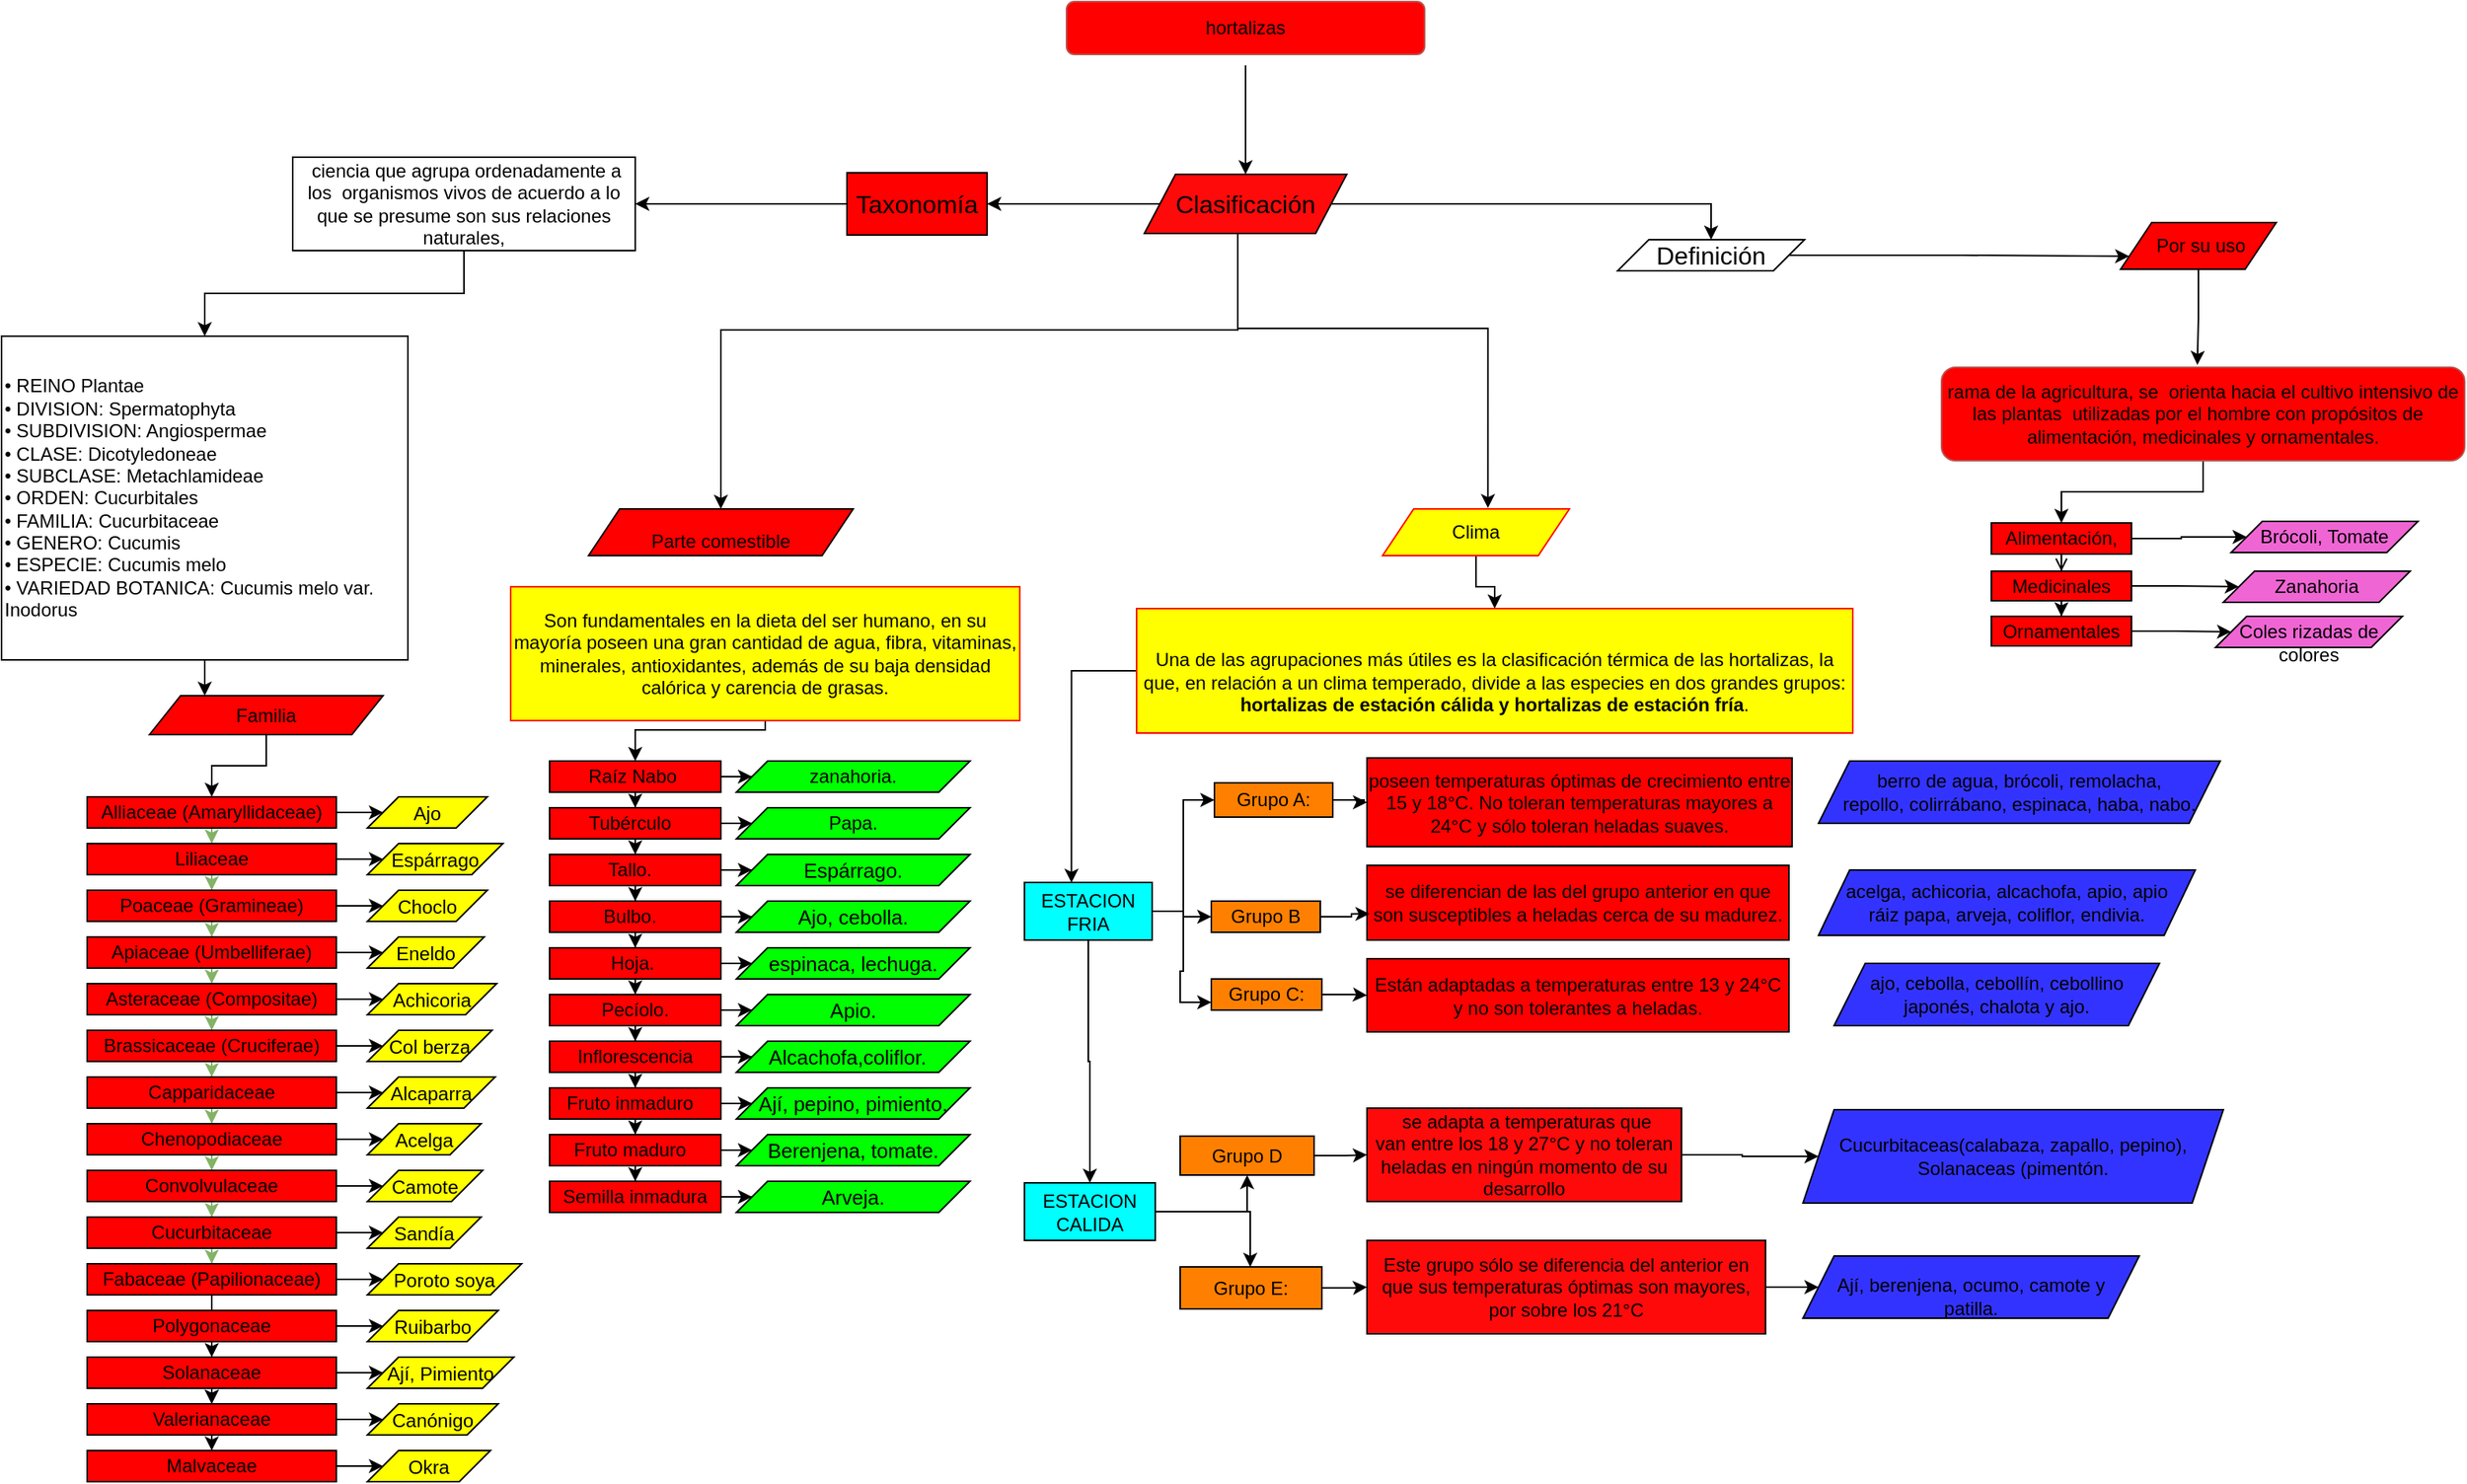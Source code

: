 <mxfile version="20.2.7" type="github">
  <diagram id="4PT_vkWamiO-nSXqBPPG" name="Página-1">
    <mxGraphModel dx="775" dy="1630" grid="0" gridSize="10" guides="0" tooltips="1" connect="1" arrows="1" fold="1" page="1" pageScale="1" pageWidth="827" pageHeight="1169" background="none" math="0" shadow="0">
      <root>
        <mxCell id="0" />
        <mxCell id="1" parent="0" />
        <mxCell id="QRhNImlcriRFlgjVjBWK-107" style="edgeStyle=orthogonalEdgeStyle;rounded=0;orthogonalLoop=1;jettySize=auto;html=1;fontSize=12;fontColor=#030303;" edge="1" parent="1" source="S0YFLjFQys3BDrwnXeZM-1" target="66M02JN2FrkitM-om0R4-26">
          <mxGeometry relative="1" as="geometry" />
        </mxCell>
        <mxCell id="S0YFLjFQys3BDrwnXeZM-1" value="hortalizas" style="rounded=1;whiteSpace=wrap;html=1;fillColor=#FF0000;strokeColor=#b85450;gradientColor=none;glass=0;shadow=0;sketch=0;perimeterSpacing=7;" parent="1" vertex="1">
          <mxGeometry x="720" y="-1" width="230" height="34" as="geometry" />
        </mxCell>
        <mxCell id="nCWuup4R4AbDnW3DWiKd-10" value="" style="edgeStyle=orthogonalEdgeStyle;rounded=0;orthogonalLoop=1;jettySize=auto;html=1;entryX=0.5;entryY=0;entryDx=0;entryDy=0;" parent="1" source="nCWuup4R4AbDnW3DWiKd-4" target="nCWuup4R4AbDnW3DWiKd-9" edge="1">
          <mxGeometry relative="1" as="geometry">
            <mxPoint x="161" y="500" as="targetPoint" />
          </mxGeometry>
        </mxCell>
        <mxCell id="nCWuup4R4AbDnW3DWiKd-4" value="Familia" style="shape=parallelogram;perimeter=parallelogramPerimeter;whiteSpace=wrap;html=1;fixedSize=1;shadow=0;glass=0;sketch=0;fillColor=#FF0000;gradientColor=none;" parent="1" vertex="1">
          <mxGeometry x="131" y="445" width="150" height="25" as="geometry" />
        </mxCell>
        <mxCell id="QRhNImlcriRFlgjVjBWK-130" style="edgeStyle=orthogonalEdgeStyle;rounded=0;orthogonalLoop=1;jettySize=auto;html=1;entryX=0.489;entryY=-0.026;entryDx=0;entryDy=0;entryPerimeter=0;fontSize=12;fontColor=#030303;" edge="1" parent="1" source="nCWuup4R4AbDnW3DWiKd-6" target="66M02JN2FrkitM-om0R4-22">
          <mxGeometry relative="1" as="geometry" />
        </mxCell>
        <mxCell id="nCWuup4R4AbDnW3DWiKd-6" value="&amp;nbsp;Por su uso" style="shape=parallelogram;perimeter=parallelogramPerimeter;whiteSpace=wrap;html=1;fixedSize=1;shadow=0;glass=0;sketch=0;fillColor=#FF0000;gradientColor=none;" parent="1" vertex="1">
          <mxGeometry x="1397" y="141" width="100" height="30" as="geometry" />
        </mxCell>
        <mxCell id="nCWuup4R4AbDnW3DWiKd-7" value="&lt;div style=&quot;font-size: 12px;&quot;&gt;&lt;font style=&quot;font-size: 12px;&quot;&gt;Parte comestible&lt;/font&gt;&lt;/div&gt;" style="shape=parallelogram;perimeter=parallelogramPerimeter;whiteSpace=wrap;html=1;fixedSize=1;shadow=0;glass=0;sketch=0;fillColor=#FF0000;gradientColor=none;align=center;verticalAlign=bottom;horizontal=1;fontSize=13;labelBackgroundColor=none;labelBorderColor=none;" parent="1" vertex="1">
          <mxGeometry x="413" y="325" width="170" height="30" as="geometry" />
        </mxCell>
        <mxCell id="nCWuup4R4AbDnW3DWiKd-8" style="edgeStyle=orthogonalEdgeStyle;rounded=0;orthogonalLoop=1;jettySize=auto;html=1;exitX=0.5;exitY=1;exitDx=0;exitDy=0;" parent="1" source="nCWuup4R4AbDnW3DWiKd-6" target="nCWuup4R4AbDnW3DWiKd-6" edge="1">
          <mxGeometry relative="1" as="geometry" />
        </mxCell>
        <mxCell id="nCWuup4R4AbDnW3DWiKd-14" value="" style="edgeStyle=orthogonalEdgeStyle;rounded=0;orthogonalLoop=1;jettySize=auto;html=1;fillColor=#d5e8d4;strokeColor=#82b366;" parent="1" source="nCWuup4R4AbDnW3DWiKd-9" target="nCWuup4R4AbDnW3DWiKd-13" edge="1">
          <mxGeometry relative="1" as="geometry" />
        </mxCell>
        <mxCell id="nCWuup4R4AbDnW3DWiKd-130" value="" style="edgeStyle=orthogonalEdgeStyle;rounded=0;orthogonalLoop=1;jettySize=auto;html=1;fontSize=13;fontColor=#000000;" parent="1" source="nCWuup4R4AbDnW3DWiKd-9" target="nCWuup4R4AbDnW3DWiKd-129" edge="1">
          <mxGeometry relative="1" as="geometry" />
        </mxCell>
        <mxCell id="nCWuup4R4AbDnW3DWiKd-9" value="&lt;div&gt;Alliaceae (Amaryllidaceae)&lt;/div&gt;" style="whiteSpace=wrap;html=1;fillColor=#FF0000;shadow=0;glass=0;sketch=0;gradientColor=none;" parent="1" vertex="1">
          <mxGeometry x="91" y="510" width="160" height="20" as="geometry" />
        </mxCell>
        <mxCell id="nCWuup4R4AbDnW3DWiKd-16" value="" style="edgeStyle=orthogonalEdgeStyle;rounded=0;orthogonalLoop=1;jettySize=auto;html=1;fillColor=#d5e8d4;strokeColor=#82b366;" parent="1" source="nCWuup4R4AbDnW3DWiKd-13" target="nCWuup4R4AbDnW3DWiKd-15" edge="1">
          <mxGeometry relative="1" as="geometry" />
        </mxCell>
        <mxCell id="nCWuup4R4AbDnW3DWiKd-132" value="" style="edgeStyle=orthogonalEdgeStyle;rounded=0;orthogonalLoop=1;jettySize=auto;html=1;fontSize=13;fontColor=#000000;" parent="1" source="nCWuup4R4AbDnW3DWiKd-13" target="nCWuup4R4AbDnW3DWiKd-131" edge="1">
          <mxGeometry relative="1" as="geometry" />
        </mxCell>
        <mxCell id="nCWuup4R4AbDnW3DWiKd-13" value="&lt;div&gt;Liliaceae&lt;/div&gt;" style="whiteSpace=wrap;html=1;fillColor=#FF0000;shadow=0;glass=0;sketch=0;gradientColor=none;" parent="1" vertex="1">
          <mxGeometry x="91" y="540" width="160" height="20" as="geometry" />
        </mxCell>
        <mxCell id="nCWuup4R4AbDnW3DWiKd-18" value="" style="edgeStyle=orthogonalEdgeStyle;rounded=0;orthogonalLoop=1;jettySize=auto;html=1;fillColor=#d5e8d4;strokeColor=#82b366;" parent="1" source="nCWuup4R4AbDnW3DWiKd-15" target="nCWuup4R4AbDnW3DWiKd-17" edge="1">
          <mxGeometry relative="1" as="geometry" />
        </mxCell>
        <mxCell id="nCWuup4R4AbDnW3DWiKd-134" value="" style="edgeStyle=orthogonalEdgeStyle;rounded=0;orthogonalLoop=1;jettySize=auto;html=1;fontSize=13;fontColor=#000000;" parent="1" source="nCWuup4R4AbDnW3DWiKd-15" target="nCWuup4R4AbDnW3DWiKd-133" edge="1">
          <mxGeometry relative="1" as="geometry" />
        </mxCell>
        <mxCell id="nCWuup4R4AbDnW3DWiKd-15" value="&lt;div&gt;Poaceae (Gramineae)&lt;/div&gt;" style="whiteSpace=wrap;html=1;fillColor=#FF0000;shadow=0;glass=0;sketch=0;gradientColor=none;" parent="1" vertex="1">
          <mxGeometry x="91" y="570" width="160" height="20" as="geometry" />
        </mxCell>
        <mxCell id="nCWuup4R4AbDnW3DWiKd-20" value="" style="edgeStyle=orthogonalEdgeStyle;rounded=0;orthogonalLoop=1;jettySize=auto;html=1;fillColor=#d5e8d4;strokeColor=#82b366;" parent="1" source="nCWuup4R4AbDnW3DWiKd-17" target="nCWuup4R4AbDnW3DWiKd-19" edge="1">
          <mxGeometry relative="1" as="geometry" />
        </mxCell>
        <mxCell id="nCWuup4R4AbDnW3DWiKd-136" value="" style="edgeStyle=orthogonalEdgeStyle;rounded=0;orthogonalLoop=1;jettySize=auto;html=1;fontSize=13;fontColor=#000000;" parent="1" source="nCWuup4R4AbDnW3DWiKd-17" target="nCWuup4R4AbDnW3DWiKd-135" edge="1">
          <mxGeometry relative="1" as="geometry" />
        </mxCell>
        <mxCell id="nCWuup4R4AbDnW3DWiKd-17" value="Apiaceae (Umbelliferae)" style="whiteSpace=wrap;html=1;fillColor=#FF0000;shadow=0;glass=0;sketch=0;gradientColor=none;" parent="1" vertex="1">
          <mxGeometry x="91" y="600" width="160" height="20" as="geometry" />
        </mxCell>
        <mxCell id="nCWuup4R4AbDnW3DWiKd-23" value="" style="edgeStyle=orthogonalEdgeStyle;rounded=0;orthogonalLoop=1;jettySize=auto;html=1;fillColor=#d5e8d4;strokeColor=#82b366;" parent="1" source="nCWuup4R4AbDnW3DWiKd-19" target="nCWuup4R4AbDnW3DWiKd-22" edge="1">
          <mxGeometry relative="1" as="geometry" />
        </mxCell>
        <mxCell id="nCWuup4R4AbDnW3DWiKd-138" value="" style="edgeStyle=orthogonalEdgeStyle;rounded=0;orthogonalLoop=1;jettySize=auto;html=1;fontSize=13;fontColor=#000000;" parent="1" source="nCWuup4R4AbDnW3DWiKd-19" target="nCWuup4R4AbDnW3DWiKd-137" edge="1">
          <mxGeometry relative="1" as="geometry" />
        </mxCell>
        <mxCell id="nCWuup4R4AbDnW3DWiKd-19" value="Asteraceae (Compositae)" style="whiteSpace=wrap;html=1;fillColor=#FF0000;shadow=0;glass=0;sketch=0;gradientColor=none;" parent="1" vertex="1">
          <mxGeometry x="91" y="630" width="160" height="20" as="geometry" />
        </mxCell>
        <mxCell id="nCWuup4R4AbDnW3DWiKd-25" value="" style="edgeStyle=orthogonalEdgeStyle;rounded=0;orthogonalLoop=1;jettySize=auto;html=1;fillColor=#d5e8d4;strokeColor=#82b366;" parent="1" source="nCWuup4R4AbDnW3DWiKd-22" target="nCWuup4R4AbDnW3DWiKd-24" edge="1">
          <mxGeometry relative="1" as="geometry" />
        </mxCell>
        <mxCell id="nCWuup4R4AbDnW3DWiKd-140" value="" style="edgeStyle=orthogonalEdgeStyle;rounded=0;orthogonalLoop=1;jettySize=auto;html=1;fontSize=13;fontColor=#000000;" parent="1" source="nCWuup4R4AbDnW3DWiKd-22" target="nCWuup4R4AbDnW3DWiKd-139" edge="1">
          <mxGeometry relative="1" as="geometry" />
        </mxCell>
        <mxCell id="nCWuup4R4AbDnW3DWiKd-22" value="&lt;div&gt;Brassicaceae (Cruciferae)&lt;/div&gt;" style="whiteSpace=wrap;html=1;fillColor=#FF0000;shadow=0;glass=0;sketch=0;gradientColor=none;" parent="1" vertex="1">
          <mxGeometry x="91" y="660" width="160" height="20" as="geometry" />
        </mxCell>
        <mxCell id="nCWuup4R4AbDnW3DWiKd-27" value="" style="edgeStyle=orthogonalEdgeStyle;rounded=0;orthogonalLoop=1;jettySize=auto;html=1;fillColor=#d5e8d4;strokeColor=#82b366;" parent="1" source="nCWuup4R4AbDnW3DWiKd-24" target="nCWuup4R4AbDnW3DWiKd-26" edge="1">
          <mxGeometry relative="1" as="geometry" />
        </mxCell>
        <mxCell id="nCWuup4R4AbDnW3DWiKd-142" value="" style="edgeStyle=orthogonalEdgeStyle;rounded=0;orthogonalLoop=1;jettySize=auto;html=1;fontSize=13;fontColor=#000000;" parent="1" source="nCWuup4R4AbDnW3DWiKd-24" target="nCWuup4R4AbDnW3DWiKd-141" edge="1">
          <mxGeometry relative="1" as="geometry" />
        </mxCell>
        <mxCell id="nCWuup4R4AbDnW3DWiKd-24" value="&lt;div&gt;Capparidaceae&lt;/div&gt;" style="whiteSpace=wrap;html=1;fillColor=#FF0000;shadow=0;glass=0;sketch=0;gradientColor=none;" parent="1" vertex="1">
          <mxGeometry x="91" y="690" width="160" height="20" as="geometry" />
        </mxCell>
        <mxCell id="nCWuup4R4AbDnW3DWiKd-29" value="" style="edgeStyle=orthogonalEdgeStyle;rounded=0;orthogonalLoop=1;jettySize=auto;html=1;fillColor=#d5e8d4;strokeColor=#82b366;" parent="1" source="nCWuup4R4AbDnW3DWiKd-26" target="nCWuup4R4AbDnW3DWiKd-28" edge="1">
          <mxGeometry relative="1" as="geometry" />
        </mxCell>
        <mxCell id="nCWuup4R4AbDnW3DWiKd-144" value="" style="edgeStyle=orthogonalEdgeStyle;rounded=0;orthogonalLoop=1;jettySize=auto;html=1;fontSize=13;fontColor=#000000;" parent="1" source="nCWuup4R4AbDnW3DWiKd-26" target="nCWuup4R4AbDnW3DWiKd-143" edge="1">
          <mxGeometry relative="1" as="geometry" />
        </mxCell>
        <mxCell id="nCWuup4R4AbDnW3DWiKd-26" value="Chenopodiaceae&lt;br&gt;" style="whiteSpace=wrap;html=1;fillColor=#FF0000;shadow=0;glass=0;sketch=0;gradientColor=none;" parent="1" vertex="1">
          <mxGeometry x="91" y="720" width="160" height="20" as="geometry" />
        </mxCell>
        <mxCell id="nCWuup4R4AbDnW3DWiKd-31" value="" style="edgeStyle=orthogonalEdgeStyle;rounded=0;orthogonalLoop=1;jettySize=auto;html=1;fillColor=#d5e8d4;strokeColor=#82b366;" parent="1" source="nCWuup4R4AbDnW3DWiKd-28" target="nCWuup4R4AbDnW3DWiKd-30" edge="1">
          <mxGeometry relative="1" as="geometry" />
        </mxCell>
        <mxCell id="nCWuup4R4AbDnW3DWiKd-146" value="" style="edgeStyle=orthogonalEdgeStyle;rounded=0;orthogonalLoop=1;jettySize=auto;html=1;fontSize=13;fontColor=#000000;" parent="1" source="nCWuup4R4AbDnW3DWiKd-28" target="nCWuup4R4AbDnW3DWiKd-145" edge="1">
          <mxGeometry relative="1" as="geometry" />
        </mxCell>
        <mxCell id="nCWuup4R4AbDnW3DWiKd-28" value="Convolvulaceae&lt;br&gt;" style="whiteSpace=wrap;html=1;fillColor=#FF0000;shadow=0;glass=0;sketch=0;gradientColor=none;" parent="1" vertex="1">
          <mxGeometry x="91" y="750" width="160" height="20" as="geometry" />
        </mxCell>
        <mxCell id="nCWuup4R4AbDnW3DWiKd-33" value="" style="edgeStyle=orthogonalEdgeStyle;rounded=0;orthogonalLoop=1;jettySize=auto;html=1;fillColor=#d5e8d4;strokeColor=#82b366;" parent="1" source="nCWuup4R4AbDnW3DWiKd-30" target="nCWuup4R4AbDnW3DWiKd-32" edge="1">
          <mxGeometry relative="1" as="geometry" />
        </mxCell>
        <mxCell id="nCWuup4R4AbDnW3DWiKd-150" value="" style="edgeStyle=orthogonalEdgeStyle;rounded=0;orthogonalLoop=1;jettySize=auto;html=1;fontSize=13;fontColor=#000000;" parent="1" source="nCWuup4R4AbDnW3DWiKd-30" target="nCWuup4R4AbDnW3DWiKd-148" edge="1">
          <mxGeometry relative="1" as="geometry" />
        </mxCell>
        <mxCell id="nCWuup4R4AbDnW3DWiKd-30" value="Cucurbitaceae&lt;br&gt;" style="whiteSpace=wrap;html=1;fillColor=#FF0000;shadow=0;glass=0;sketch=0;gradientColor=none;" parent="1" vertex="1">
          <mxGeometry x="91" y="780" width="160" height="20" as="geometry" />
        </mxCell>
        <mxCell id="nCWuup4R4AbDnW3DWiKd-75" value="" style="edgeStyle=orthogonalEdgeStyle;rounded=0;orthogonalLoop=1;jettySize=auto;html=1;fontSize=13;" parent="1" source="nCWuup4R4AbDnW3DWiKd-32" target="nCWuup4R4AbDnW3DWiKd-44" edge="1">
          <mxGeometry relative="1" as="geometry" />
        </mxCell>
        <mxCell id="nCWuup4R4AbDnW3DWiKd-152" value="" style="edgeStyle=orthogonalEdgeStyle;rounded=0;orthogonalLoop=1;jettySize=auto;html=1;fontSize=13;fontColor=#000000;" parent="1" source="nCWuup4R4AbDnW3DWiKd-32" target="nCWuup4R4AbDnW3DWiKd-151" edge="1">
          <mxGeometry relative="1" as="geometry" />
        </mxCell>
        <mxCell id="nCWuup4R4AbDnW3DWiKd-32" value="Fabaceae (Papilionaceae)" style="whiteSpace=wrap;html=1;fillColor=#FF0000;shadow=0;glass=0;sketch=0;gradientColor=none;" parent="1" vertex="1">
          <mxGeometry x="91" y="810" width="160" height="20" as="geometry" />
        </mxCell>
        <mxCell id="nCWuup4R4AbDnW3DWiKd-43" value="" style="edgeStyle=orthogonalEdgeStyle;rounded=0;orthogonalLoop=1;jettySize=auto;html=1;" parent="1" source="nCWuup4R4AbDnW3DWiKd-40" target="nCWuup4R4AbDnW3DWiKd-42" edge="1">
          <mxGeometry relative="1" as="geometry" />
        </mxCell>
        <mxCell id="nCWuup4R4AbDnW3DWiKd-40" value="Polygonaceae&lt;br&gt;" style="whiteSpace=wrap;html=1;fillColor=#FF0000;shadow=0;glass=0;sketch=0;gradientColor=none;" parent="1" vertex="1">
          <mxGeometry x="91" y="840" width="160" height="20" as="geometry" />
        </mxCell>
        <mxCell id="nCWuup4R4AbDnW3DWiKd-45" value="" style="edgeStyle=orthogonalEdgeStyle;rounded=0;orthogonalLoop=1;jettySize=auto;html=1;" parent="1" source="nCWuup4R4AbDnW3DWiKd-42" target="nCWuup4R4AbDnW3DWiKd-44" edge="1">
          <mxGeometry relative="1" as="geometry" />
        </mxCell>
        <mxCell id="nCWuup4R4AbDnW3DWiKd-42" value="Solanaceae&lt;br&gt;" style="whiteSpace=wrap;html=1;fillColor=#FF0000;shadow=0;glass=0;sketch=0;gradientColor=none;" parent="1" vertex="1">
          <mxGeometry x="91" y="870" width="160" height="20" as="geometry" />
        </mxCell>
        <mxCell id="nCWuup4R4AbDnW3DWiKd-79" value="" style="edgeStyle=orthogonalEdgeStyle;rounded=0;orthogonalLoop=1;jettySize=auto;html=1;fontSize=13;" parent="1" source="nCWuup4R4AbDnW3DWiKd-44" target="nCWuup4R4AbDnW3DWiKd-78" edge="1">
          <mxGeometry relative="1" as="geometry" />
        </mxCell>
        <mxCell id="nCWuup4R4AbDnW3DWiKd-44" value="Valerianaceae&lt;br&gt;" style="whiteSpace=wrap;html=1;fillColor=#FF0000;shadow=0;glass=0;sketch=0;gradientColor=none;" parent="1" vertex="1">
          <mxGeometry x="91" y="900" width="160" height="20" as="geometry" />
        </mxCell>
        <mxCell id="nCWuup4R4AbDnW3DWiKd-53" value="" style="edgeStyle=orthogonalEdgeStyle;rounded=0;orthogonalLoop=1;jettySize=auto;html=1;" parent="1" source="nCWuup4R4AbDnW3DWiKd-50" target="nCWuup4R4AbDnW3DWiKd-52" edge="1">
          <mxGeometry relative="1" as="geometry" />
        </mxCell>
        <mxCell id="nCWuup4R4AbDnW3DWiKd-89" value="" style="edgeStyle=orthogonalEdgeStyle;rounded=0;orthogonalLoop=1;jettySize=auto;html=1;fontSize=13;" parent="1" source="nCWuup4R4AbDnW3DWiKd-50" target="nCWuup4R4AbDnW3DWiKd-88" edge="1">
          <mxGeometry relative="1" as="geometry" />
        </mxCell>
        <mxCell id="nCWuup4R4AbDnW3DWiKd-50" value="Raíz Nabo&amp;nbsp; " style="whiteSpace=wrap;html=1;fillColor=#FF0000;shadow=0;glass=0;sketch=0;gradientColor=none;" parent="1" vertex="1">
          <mxGeometry x="388" y="487" width="110" height="20" as="geometry" />
        </mxCell>
        <mxCell id="nCWuup4R4AbDnW3DWiKd-55" value="" style="edgeStyle=orthogonalEdgeStyle;rounded=0;orthogonalLoop=1;jettySize=auto;html=1;" parent="1" source="nCWuup4R4AbDnW3DWiKd-52" target="nCWuup4R4AbDnW3DWiKd-54" edge="1">
          <mxGeometry relative="1" as="geometry" />
        </mxCell>
        <mxCell id="nCWuup4R4AbDnW3DWiKd-93" value="" style="edgeStyle=orthogonalEdgeStyle;rounded=0;orthogonalLoop=1;jettySize=auto;html=1;fontSize=13;" parent="1" source="nCWuup4R4AbDnW3DWiKd-52" target="nCWuup4R4AbDnW3DWiKd-92" edge="1">
          <mxGeometry relative="1" as="geometry" />
        </mxCell>
        <mxCell id="nCWuup4R4AbDnW3DWiKd-52" value="Tubérculo&amp;nbsp;&amp;nbsp; " style="whiteSpace=wrap;html=1;fillColor=#FF0000;shadow=0;glass=0;sketch=0;gradientColor=none;" parent="1" vertex="1">
          <mxGeometry x="388" y="517" width="110" height="20" as="geometry" />
        </mxCell>
        <mxCell id="nCWuup4R4AbDnW3DWiKd-57" value="" style="edgeStyle=orthogonalEdgeStyle;rounded=0;orthogonalLoop=1;jettySize=auto;html=1;" parent="1" source="nCWuup4R4AbDnW3DWiKd-54" target="nCWuup4R4AbDnW3DWiKd-56" edge="1">
          <mxGeometry relative="1" as="geometry" />
        </mxCell>
        <mxCell id="nCWuup4R4AbDnW3DWiKd-96" value="" style="edgeStyle=orthogonalEdgeStyle;rounded=0;orthogonalLoop=1;jettySize=auto;html=1;fontSize=13;" parent="1" source="nCWuup4R4AbDnW3DWiKd-54" target="nCWuup4R4AbDnW3DWiKd-95" edge="1">
          <mxGeometry relative="1" as="geometry" />
        </mxCell>
        <mxCell id="nCWuup4R4AbDnW3DWiKd-54" value="Tallo. &amp;nbsp;" style="whiteSpace=wrap;html=1;fillColor=#FF0000;shadow=0;glass=0;sketch=0;gradientColor=none;" parent="1" vertex="1">
          <mxGeometry x="388" y="547" width="110" height="20" as="geometry" />
        </mxCell>
        <mxCell id="nCWuup4R4AbDnW3DWiKd-59" value="" style="edgeStyle=orthogonalEdgeStyle;rounded=0;orthogonalLoop=1;jettySize=auto;html=1;" parent="1" source="nCWuup4R4AbDnW3DWiKd-56" target="nCWuup4R4AbDnW3DWiKd-58" edge="1">
          <mxGeometry relative="1" as="geometry" />
        </mxCell>
        <mxCell id="nCWuup4R4AbDnW3DWiKd-109" value="" style="edgeStyle=orthogonalEdgeStyle;rounded=0;orthogonalLoop=1;jettySize=auto;html=1;fontSize=13;" parent="1" source="nCWuup4R4AbDnW3DWiKd-56" target="nCWuup4R4AbDnW3DWiKd-98" edge="1">
          <mxGeometry relative="1" as="geometry" />
        </mxCell>
        <mxCell id="nCWuup4R4AbDnW3DWiKd-56" value="Bulbo. &amp;nbsp;" style="whiteSpace=wrap;html=1;fillColor=#FF0000;shadow=0;glass=0;sketch=0;gradientColor=none;" parent="1" vertex="1">
          <mxGeometry x="388" y="577" width="110" height="20" as="geometry" />
        </mxCell>
        <mxCell id="nCWuup4R4AbDnW3DWiKd-64" value="" style="edgeStyle=orthogonalEdgeStyle;rounded=0;orthogonalLoop=1;jettySize=auto;html=1;fontSize=13;" parent="1" source="nCWuup4R4AbDnW3DWiKd-58" target="nCWuup4R4AbDnW3DWiKd-63" edge="1">
          <mxGeometry relative="1" as="geometry" />
        </mxCell>
        <mxCell id="nCWuup4R4AbDnW3DWiKd-111" value="" style="edgeStyle=orthogonalEdgeStyle;rounded=0;orthogonalLoop=1;jettySize=auto;html=1;fontSize=13;" parent="1" source="nCWuup4R4AbDnW3DWiKd-58" target="nCWuup4R4AbDnW3DWiKd-110" edge="1">
          <mxGeometry relative="1" as="geometry" />
        </mxCell>
        <mxCell id="nCWuup4R4AbDnW3DWiKd-58" value="Hoja.&amp;nbsp; " style="whiteSpace=wrap;html=1;fillColor=#FF0000;shadow=0;glass=0;sketch=0;gradientColor=none;" parent="1" vertex="1">
          <mxGeometry x="388" y="607" width="110" height="20" as="geometry" />
        </mxCell>
        <mxCell id="nCWuup4R4AbDnW3DWiKd-66" value="" style="edgeStyle=orthogonalEdgeStyle;rounded=0;orthogonalLoop=1;jettySize=auto;html=1;fontSize=13;" parent="1" source="nCWuup4R4AbDnW3DWiKd-63" target="nCWuup4R4AbDnW3DWiKd-65" edge="1">
          <mxGeometry relative="1" as="geometry" />
        </mxCell>
        <mxCell id="nCWuup4R4AbDnW3DWiKd-113" value="" style="edgeStyle=orthogonalEdgeStyle;rounded=0;orthogonalLoop=1;jettySize=auto;html=1;fontSize=13;" parent="1" source="nCWuup4R4AbDnW3DWiKd-63" target="nCWuup4R4AbDnW3DWiKd-112" edge="1">
          <mxGeometry relative="1" as="geometry" />
        </mxCell>
        <mxCell id="nCWuup4R4AbDnW3DWiKd-63" value="Pecíolo. " style="whiteSpace=wrap;html=1;fillColor=#FF0000;shadow=0;glass=0;sketch=0;gradientColor=none;" parent="1" vertex="1">
          <mxGeometry x="388" y="637" width="110" height="20" as="geometry" />
        </mxCell>
        <mxCell id="nCWuup4R4AbDnW3DWiKd-68" value="" style="edgeStyle=orthogonalEdgeStyle;rounded=0;orthogonalLoop=1;jettySize=auto;html=1;fontSize=13;" parent="1" source="nCWuup4R4AbDnW3DWiKd-65" target="nCWuup4R4AbDnW3DWiKd-67" edge="1">
          <mxGeometry relative="1" as="geometry" />
        </mxCell>
        <mxCell id="nCWuup4R4AbDnW3DWiKd-115" value="" style="edgeStyle=orthogonalEdgeStyle;rounded=0;orthogonalLoop=1;jettySize=auto;html=1;fontSize=13;" parent="1" source="nCWuup4R4AbDnW3DWiKd-65" target="nCWuup4R4AbDnW3DWiKd-114" edge="1">
          <mxGeometry relative="1" as="geometry" />
        </mxCell>
        <mxCell id="nCWuup4R4AbDnW3DWiKd-65" value="Inflorescencia " style="whiteSpace=wrap;html=1;fillColor=#FF0000;shadow=0;glass=0;sketch=0;gradientColor=none;" parent="1" vertex="1">
          <mxGeometry x="388" y="667" width="110" height="20" as="geometry" />
        </mxCell>
        <mxCell id="nCWuup4R4AbDnW3DWiKd-70" value="" style="edgeStyle=orthogonalEdgeStyle;rounded=0;orthogonalLoop=1;jettySize=auto;html=1;fontSize=13;" parent="1" source="nCWuup4R4AbDnW3DWiKd-67" target="nCWuup4R4AbDnW3DWiKd-69" edge="1">
          <mxGeometry relative="1" as="geometry" />
        </mxCell>
        <mxCell id="nCWuup4R4AbDnW3DWiKd-117" value="" style="edgeStyle=orthogonalEdgeStyle;rounded=0;orthogonalLoop=1;jettySize=auto;html=1;fontSize=13;" parent="1" source="nCWuup4R4AbDnW3DWiKd-67" target="nCWuup4R4AbDnW3DWiKd-116" edge="1">
          <mxGeometry relative="1" as="geometry" />
        </mxCell>
        <mxCell id="nCWuup4R4AbDnW3DWiKd-67" value="Fruto inmaduro&amp;nbsp;&amp;nbsp; " style="whiteSpace=wrap;html=1;fillColor=#FF0000;shadow=0;glass=0;sketch=0;gradientColor=none;" parent="1" vertex="1">
          <mxGeometry x="388" y="697" width="110" height="20" as="geometry" />
        </mxCell>
        <mxCell id="nCWuup4R4AbDnW3DWiKd-73" value="" style="edgeStyle=orthogonalEdgeStyle;rounded=0;orthogonalLoop=1;jettySize=auto;html=1;fontSize=13;" parent="1" source="nCWuup4R4AbDnW3DWiKd-69" target="nCWuup4R4AbDnW3DWiKd-72" edge="1">
          <mxGeometry relative="1" as="geometry" />
        </mxCell>
        <mxCell id="nCWuup4R4AbDnW3DWiKd-123" value="" style="edgeStyle=orthogonalEdgeStyle;rounded=0;orthogonalLoop=1;jettySize=auto;html=1;fontSize=13;" parent="1" source="nCWuup4R4AbDnW3DWiKd-69" target="nCWuup4R4AbDnW3DWiKd-118" edge="1">
          <mxGeometry relative="1" as="geometry" />
        </mxCell>
        <mxCell id="nCWuup4R4AbDnW3DWiKd-69" value="Fruto maduro&amp;nbsp;&amp;nbsp; " style="whiteSpace=wrap;html=1;fillColor=#FF0000;shadow=0;glass=0;sketch=0;gradientColor=none;" parent="1" vertex="1">
          <mxGeometry x="388" y="727" width="110" height="20" as="geometry" />
        </mxCell>
        <mxCell id="nCWuup4R4AbDnW3DWiKd-126" value="" style="edgeStyle=orthogonalEdgeStyle;rounded=0;orthogonalLoop=1;jettySize=auto;html=1;fontSize=13;" parent="1" source="nCWuup4R4AbDnW3DWiKd-72" target="nCWuup4R4AbDnW3DWiKd-125" edge="1">
          <mxGeometry relative="1" as="geometry" />
        </mxCell>
        <mxCell id="nCWuup4R4AbDnW3DWiKd-72" value="Semilla inmadura " style="whiteSpace=wrap;html=1;fillColor=#FF0000;shadow=0;glass=0;sketch=0;gradientColor=none;" parent="1" vertex="1">
          <mxGeometry x="388" y="757" width="110" height="20" as="geometry" />
        </mxCell>
        <mxCell id="nCWuup4R4AbDnW3DWiKd-78" value="Malvaceae&lt;br&gt;" style="whiteSpace=wrap;html=1;fillColor=#FF0000;shadow=0;glass=0;sketch=0;gradientColor=none;" parent="1" vertex="1">
          <mxGeometry x="91" y="930" width="160" height="20" as="geometry" />
        </mxCell>
        <mxCell id="nCWuup4R4AbDnW3DWiKd-88" value="zanahoria.&lt;br&gt;" style="shape=parallelogram;perimeter=parallelogramPerimeter;whiteSpace=wrap;html=1;fixedSize=1;fillColor=#00FF00;shadow=0;glass=0;sketch=0;gradientColor=none;fontColor=#000000;" parent="1" vertex="1">
          <mxGeometry x="508" y="487" width="150" height="20" as="geometry" />
        </mxCell>
        <mxCell id="nCWuup4R4AbDnW3DWiKd-92" value="Papa.&lt;br&gt;" style="shape=parallelogram;perimeter=parallelogramPerimeter;whiteSpace=wrap;html=1;fixedSize=1;fillColor=#00FF00;shadow=0;glass=0;sketch=0;gradientColor=none;" parent="1" vertex="1">
          <mxGeometry x="508" y="517" width="150" height="20" as="geometry" />
        </mxCell>
        <mxCell id="nCWuup4R4AbDnW3DWiKd-95" value="Espárrago.&lt;br&gt;" style="shape=parallelogram;perimeter=parallelogramPerimeter;whiteSpace=wrap;html=1;fixedSize=1;shadow=0;glass=0;labelBackgroundColor=none;labelBorderColor=none;sketch=0;fontSize=13;fillColor=#00FF00;gradientColor=none;" parent="1" vertex="1">
          <mxGeometry x="508" y="547" width="150" height="20" as="geometry" />
        </mxCell>
        <mxCell id="nCWuup4R4AbDnW3DWiKd-98" value="Ajo, cebolla. " style="shape=parallelogram;perimeter=parallelogramPerimeter;whiteSpace=wrap;html=1;fixedSize=1;shadow=0;glass=0;labelBackgroundColor=none;labelBorderColor=none;sketch=0;fontSize=13;fillColor=#00FF00;gradientColor=none;" parent="1" vertex="1">
          <mxGeometry x="508" y="577" width="150" height="20" as="geometry" />
        </mxCell>
        <mxCell id="nCWuup4R4AbDnW3DWiKd-110" value="espinaca, lechuga.&lt;br&gt;" style="shape=parallelogram;perimeter=parallelogramPerimeter;whiteSpace=wrap;html=1;fixedSize=1;shadow=0;glass=0;labelBackgroundColor=none;labelBorderColor=none;sketch=0;fontSize=13;fillColor=#00FF00;gradientColor=none;" parent="1" vertex="1">
          <mxGeometry x="508" y="607" width="150" height="20" as="geometry" />
        </mxCell>
        <mxCell id="nCWuup4R4AbDnW3DWiKd-112" value="Apio.&lt;br&gt;" style="shape=parallelogram;perimeter=parallelogramPerimeter;whiteSpace=wrap;html=1;fixedSize=1;shadow=0;glass=0;labelBackgroundColor=none;labelBorderColor=none;sketch=0;fontSize=13;fillColor=#00FF00;gradientColor=none;" parent="1" vertex="1">
          <mxGeometry x="508" y="637" width="150" height="20" as="geometry" />
        </mxCell>
        <mxCell id="nCWuup4R4AbDnW3DWiKd-114" value="Alcachofa,coliflor. &amp;nbsp;&lt;br&gt;" style="shape=parallelogram;perimeter=parallelogramPerimeter;whiteSpace=wrap;html=1;fixedSize=1;shadow=0;glass=0;labelBackgroundColor=none;labelBorderColor=none;sketch=0;fontSize=13;fillColor=#00FF00;gradientColor=none;" parent="1" vertex="1">
          <mxGeometry x="508" y="667" width="150" height="20" as="geometry" />
        </mxCell>
        <mxCell id="nCWuup4R4AbDnW3DWiKd-116" value="Ají, pepino, pimiento.&lt;br&gt;" style="shape=parallelogram;perimeter=parallelogramPerimeter;whiteSpace=wrap;html=1;fixedSize=1;shadow=0;glass=0;labelBackgroundColor=none;labelBorderColor=none;sketch=0;fontSize=13;fillColor=#00FF00;gradientColor=none;" parent="1" vertex="1">
          <mxGeometry x="508" y="697" width="150" height="20" as="geometry" />
        </mxCell>
        <mxCell id="nCWuup4R4AbDnW3DWiKd-118" value="Berenjena, tomate." style="shape=parallelogram;perimeter=parallelogramPerimeter;whiteSpace=wrap;html=1;fixedSize=1;shadow=0;glass=0;labelBackgroundColor=none;labelBorderColor=none;sketch=0;fontSize=13;fillColor=#00FF00;gradientColor=none;" parent="1" vertex="1">
          <mxGeometry x="508" y="727" width="150" height="20" as="geometry" />
        </mxCell>
        <mxCell id="nCWuup4R4AbDnW3DWiKd-125" value="Arveja.&lt;br&gt;" style="shape=parallelogram;perimeter=parallelogramPerimeter;whiteSpace=wrap;html=1;fixedSize=1;shadow=0;glass=0;labelBackgroundColor=none;labelBorderColor=none;sketch=0;fontSize=13;fillColor=#00FF00;gradientColor=none;" parent="1" vertex="1">
          <mxGeometry x="508" y="757" width="150" height="20" as="geometry" />
        </mxCell>
        <mxCell id="nCWuup4R4AbDnW3DWiKd-129" value="&lt;span dir=&quot;ltr&quot; role=&quot;presentation&quot; style=&quot;left: 495.945px; top: 643.777px; font-size: 12.235px; font-family: sans-serif; transform: scaleX(1.117);&quot;&gt;Ajo&lt;/span&gt;" style="shape=parallelogram;perimeter=parallelogramPerimeter;whiteSpace=wrap;html=1;fixedSize=1;shadow=0;glass=0;labelBackgroundColor=none;labelBorderColor=none;sketch=0;fontSize=13;fontColor=#000000;strokeColor=#000000;fillColor=#FFFF00;gradientColor=none;" parent="1" vertex="1">
          <mxGeometry x="271" y="510" width="77" height="20" as="geometry" />
        </mxCell>
        <mxCell id="nCWuup4R4AbDnW3DWiKd-131" value="&lt;span dir=&quot;ltr&quot; role=&quot;presentation&quot; style=&quot;left: 495.95px; top: 85.032px; font-size: 12.235px; font-family: sans-serif; transform: scaleX(1.075);&quot;&gt;Espárrago&lt;/span&gt;" style="shape=parallelogram;perimeter=parallelogramPerimeter;whiteSpace=wrap;html=1;fixedSize=1;shadow=0;glass=0;labelBackgroundColor=none;labelBorderColor=none;sketch=0;fontSize=13;fontColor=#000000;strokeColor=#000000;fillColor=#FFFF00;gradientColor=none;" parent="1" vertex="1">
          <mxGeometry x="271" y="540" width="87" height="20" as="geometry" />
        </mxCell>
        <mxCell id="nCWuup4R4AbDnW3DWiKd-133" value="&lt;span dir=&quot;ltr&quot; role=&quot;presentation&quot; style=&quot;left: 495.95px; top: 128.875px; font-size: 12.235px; font-family: sans-serif; transform: scaleX(1.075);&quot;&gt;Choclo&lt;/span&gt;" style="shape=parallelogram;perimeter=parallelogramPerimeter;whiteSpace=wrap;html=1;fixedSize=1;shadow=0;glass=0;labelBackgroundColor=none;labelBorderColor=none;sketch=0;fontSize=13;fontColor=#000000;strokeColor=#000000;fillColor=#FFFF00;gradientColor=none;" parent="1" vertex="1">
          <mxGeometry x="271" y="570" width="77" height="20" as="geometry" />
        </mxCell>
        <mxCell id="nCWuup4R4AbDnW3DWiKd-135" value="&lt;span dir=&quot;ltr&quot; role=&quot;presentation&quot; style=&quot;left: 459.142px; top: 204.836px; font-size: 12.235px; font-family: sans-serif; transform: scaleX(1.072);&quot;&gt;Eneldo&lt;/span&gt;" style="shape=parallelogram;perimeter=parallelogramPerimeter;whiteSpace=wrap;html=1;fixedSize=1;shadow=0;glass=0;labelBackgroundColor=none;labelBorderColor=none;sketch=0;fontSize=13;fontColor=#000000;strokeColor=#000000;fillColor=#FFFF00;gradientColor=none;" parent="1" vertex="1">
          <mxGeometry x="271" y="600" width="75" height="20" as="geometry" />
        </mxCell>
        <mxCell id="nCWuup4R4AbDnW3DWiKd-137" value="&lt;span dir=&quot;ltr&quot; role=&quot;presentation&quot; style=&quot;left: 459.142px; top: 352.169px; font-size: 12.235px; font-family: sans-serif; transform: scaleX(1.091);&quot;&gt;Achicoria&lt;/span&gt;" style="shape=parallelogram;perimeter=parallelogramPerimeter;whiteSpace=wrap;html=1;fixedSize=1;shadow=0;glass=0;labelBackgroundColor=none;labelBorderColor=none;sketch=0;fontSize=13;fontColor=#000000;strokeColor=#000000;fillColor=#FFFF00;gradientColor=none;" parent="1" vertex="1">
          <mxGeometry x="271" y="630" width="83" height="20" as="geometry" />
        </mxCell>
        <mxCell id="nCWuup4R4AbDnW3DWiKd-139" value="&lt;span dir=&quot;ltr&quot; role=&quot;presentation&quot; style=&quot;left: 459.144px; top: 647.345px; font-size: 12.235px; font-family: sans-serif; transform: scaleX(1.13);&quot;&gt;Col berza&lt;/span&gt;" style="shape=parallelogram;perimeter=parallelogramPerimeter;whiteSpace=wrap;html=1;fixedSize=1;shadow=0;glass=0;labelBackgroundColor=none;labelBorderColor=none;sketch=0;fontSize=13;fontColor=#000000;strokeColor=#000000;fillColor=#FFFF00;gradientColor=none;" parent="1" vertex="1">
          <mxGeometry x="271" y="660" width="80" height="20" as="geometry" />
        </mxCell>
        <mxCell id="nCWuup4R4AbDnW3DWiKd-141" value="&lt;span dir=&quot;ltr&quot; role=&quot;presentation&quot; style=&quot;left: 459.142px; top: 99.816px; font-size: 12.235px; font-family: sans-serif; transform: scaleX(1.096);&quot;&gt;Alcaparra&lt;/span&gt;" style="shape=parallelogram;perimeter=parallelogramPerimeter;whiteSpace=wrap;html=1;fixedSize=1;shadow=0;glass=0;labelBackgroundColor=none;labelBorderColor=none;sketch=0;fontSize=13;fontColor=#000000;strokeColor=#000000;fillColor=#FFFF00;gradientColor=none;" parent="1" vertex="1">
          <mxGeometry x="271" y="690" width="82" height="20" as="geometry" />
        </mxCell>
        <mxCell id="nCWuup4R4AbDnW3DWiKd-143" value="&lt;span dir=&quot;ltr&quot; role=&quot;presentation&quot; style=&quot;left: 459.142px; top: 143.659px; font-size: 12.235px; font-family: sans-serif; transform: scaleX(1.063);&quot;&gt;Acelga&lt;/span&gt;" style="shape=parallelogram;perimeter=parallelogramPerimeter;whiteSpace=wrap;html=1;fixedSize=1;shadow=0;glass=0;labelBackgroundColor=none;labelBorderColor=none;sketch=0;fontSize=13;fontColor=#000000;strokeColor=#000000;fillColor=#FFFF00;gradientColor=none;" parent="1" vertex="1">
          <mxGeometry x="271" y="720" width="73" height="20" as="geometry" />
        </mxCell>
        <mxCell id="nCWuup4R4AbDnW3DWiKd-145" value="&lt;span dir=&quot;ltr&quot; role=&quot;presentation&quot; style=&quot;left: 459.142px; top: 217.071px; font-size: 12.235px; font-family: sans-serif; transform: scaleX(1.101);&quot;&gt;Camote&lt;/span&gt;" style="shape=parallelogram;perimeter=parallelogramPerimeter;whiteSpace=wrap;html=1;fixedSize=1;shadow=0;glass=0;labelBackgroundColor=none;labelBorderColor=none;sketch=0;fontSize=13;fontColor=#000000;strokeColor=#000000;fillColor=#FFFF00;gradientColor=none;" parent="1" vertex="1">
          <mxGeometry x="271" y="750" width="74" height="20" as="geometry" />
        </mxCell>
        <mxCell id="nCWuup4R4AbDnW3DWiKd-148" value="&lt;span dir=&quot;ltr&quot; role=&quot;presentation&quot; style=&quot;left: 459.138px; top: 260.914px; font-size: 12.235px; font-family: sans-serif; transform: scaleX(1.047);&quot;&gt;Sandía&lt;/span&gt;" style="shape=parallelogram;perimeter=parallelogramPerimeter;whiteSpace=wrap;html=1;fixedSize=1;shadow=0;glass=0;labelBackgroundColor=none;labelBorderColor=none;sketch=0;fontSize=13;fontColor=#000000;strokeColor=#000000;fillColor=#FFFF00;gradientColor=none;" parent="1" vertex="1">
          <mxGeometry x="271" y="780" width="73" height="20" as="geometry" />
        </mxCell>
        <mxCell id="nCWuup4R4AbDnW3DWiKd-151" value="&lt;span dir=&quot;ltr&quot; role=&quot;presentation&quot; style=&quot;left: 459.142px; top: 496.953px; font-size: 12.235px; font-family: sans-serif; transform: scaleX(1.13);&quot;&gt;Poroto soya&lt;/span&gt;" style="shape=parallelogram;perimeter=parallelogramPerimeter;whiteSpace=wrap;html=1;fixedSize=1;shadow=0;glass=0;labelBackgroundColor=none;labelBorderColor=none;sketch=0;fontSize=13;fontColor=#000000;strokeColor=#000000;fillColor=#FFFF00;gradientColor=none;" parent="1" vertex="1">
          <mxGeometry x="271" y="810" width="99" height="20" as="geometry" />
        </mxCell>
        <mxCell id="66M02JN2FrkitM-om0R4-6" value="&lt;span dir=&quot;ltr&quot; role=&quot;presentation&quot; style=&quot;left: 459.142px; top: 702.914px; font-size: 12.235px; font-family: sans-serif; transform: scaleX(1.121);&quot;&gt;Ruibarbo&lt;/span&gt;" style="shape=parallelogram;perimeter=parallelogramPerimeter;whiteSpace=wrap;html=1;fixedSize=1;shadow=0;glass=0;labelBackgroundColor=none;labelBorderColor=none;sketch=0;fontSize=13;fontColor=#000000;strokeColor=#000000;fillColor=#FFFF00;gradientColor=none;" parent="1" vertex="1">
          <mxGeometry x="271" y="840" width="84" height="20" as="geometry" />
        </mxCell>
        <mxCell id="66M02JN2FrkitM-om0R4-12" value="" style="edgeStyle=orthogonalEdgeStyle;rounded=0;orthogonalLoop=1;jettySize=auto;html=1;fontSize=13;fontColor=#000000;exitX=1;exitY=0.5;exitDx=0;exitDy=0;" parent="1" source="nCWuup4R4AbDnW3DWiKd-40" edge="1">
          <mxGeometry relative="1" as="geometry">
            <mxPoint x="261" y="830.0" as="sourcePoint" />
            <mxPoint x="281" y="850" as="targetPoint" />
          </mxGeometry>
        </mxCell>
        <mxCell id="66M02JN2FrkitM-om0R4-13" value="&lt;span dir=&quot;ltr&quot; role=&quot;presentation&quot; style=&quot;left: 459.142px; top: 746.757px; font-size: 12.235px; font-family: sans-serif; transform: scaleX(1.152);&quot;&gt;Ají, Pimiento&lt;/span&gt;" style="shape=parallelogram;perimeter=parallelogramPerimeter;whiteSpace=wrap;html=1;fixedSize=1;shadow=0;glass=0;labelBackgroundColor=none;labelBorderColor=none;sketch=0;fontSize=13;fontColor=#000000;strokeColor=#000000;fillColor=#FFFF00;gradientColor=none;" parent="1" vertex="1">
          <mxGeometry x="271" y="870" width="94" height="20" as="geometry" />
        </mxCell>
        <mxCell id="66M02JN2FrkitM-om0R4-15" value="&lt;span dir=&quot;ltr&quot; role=&quot;presentation&quot; style=&quot;left: 459.142px; top: 144.169px; font-size: 12.235px; font-family: sans-serif; transform: scaleX(1.079);&quot;&gt;Canónigo&lt;/span&gt;" style="shape=parallelogram;perimeter=parallelogramPerimeter;whiteSpace=wrap;html=1;fixedSize=1;shadow=0;glass=0;labelBackgroundColor=none;labelBorderColor=none;sketch=0;fontSize=13;fontColor=#000000;strokeColor=#000000;fillColor=#FFFF00;gradientColor=none;" parent="1" vertex="1">
          <mxGeometry x="271" y="900" width="84" height="20" as="geometry" />
        </mxCell>
        <mxCell id="66M02JN2FrkitM-om0R4-17" value="&lt;span dir=&quot;ltr&quot; role=&quot;presentation&quot; style=&quot;left: 459.146px; top: 659.071px; font-size: 12.235px; font-family: sans-serif; transform: scaleX(1.126);&quot;&gt;Okra&lt;/span&gt;" style="shape=parallelogram;perimeter=parallelogramPerimeter;whiteSpace=wrap;html=1;fixedSize=1;shadow=0;glass=0;labelBackgroundColor=none;labelBorderColor=none;sketch=0;fontSize=13;fontColor=#000000;strokeColor=#000000;fillColor=#FFFF00;gradientColor=none;" parent="1" vertex="1">
          <mxGeometry x="271" y="930" width="79" height="20" as="geometry" />
        </mxCell>
        <mxCell id="66M02JN2FrkitM-om0R4-18" value="" style="edgeStyle=orthogonalEdgeStyle;rounded=0;orthogonalLoop=1;jettySize=auto;html=1;fontSize=13;fontColor=#000000;exitX=1;exitY=0.5;exitDx=0;exitDy=0;" parent="1" edge="1">
          <mxGeometry relative="1" as="geometry">
            <mxPoint x="251" y="910" as="sourcePoint" />
            <mxPoint x="281" y="910" as="targetPoint" />
          </mxGeometry>
        </mxCell>
        <mxCell id="66M02JN2FrkitM-om0R4-19" value="" style="edgeStyle=orthogonalEdgeStyle;rounded=0;orthogonalLoop=1;jettySize=auto;html=1;fontSize=13;fontColor=#000000;exitX=1;exitY=0.5;exitDx=0;exitDy=0;" parent="1" source="nCWuup4R4AbDnW3DWiKd-78" edge="1">
          <mxGeometry relative="1" as="geometry">
            <mxPoint x="271" y="870" as="sourcePoint" />
            <mxPoint x="281" y="940" as="targetPoint" />
          </mxGeometry>
        </mxCell>
        <mxCell id="66M02JN2FrkitM-om0R4-20" value="" style="edgeStyle=orthogonalEdgeStyle;rounded=0;orthogonalLoop=1;jettySize=auto;html=1;fontSize=13;fontColor=#000000;exitX=1;exitY=0.5;exitDx=0;exitDy=0;" parent="1" edge="1">
          <mxGeometry relative="1" as="geometry">
            <mxPoint x="281" y="880" as="sourcePoint" />
            <mxPoint x="281" y="880" as="targetPoint" />
            <Array as="points">
              <mxPoint x="251" y="880" />
              <mxPoint x="251" y="880" />
            </Array>
          </mxGeometry>
        </mxCell>
        <mxCell id="66M02JN2FrkitM-om0R4-21" style="edgeStyle=orthogonalEdgeStyle;curved=1;rounded=0;orthogonalLoop=1;jettySize=auto;html=1;exitX=0.5;exitY=1;exitDx=0;exitDy=0;fontSize=12;endArrow=open;" parent="1" source="nCWuup4R4AbDnW3DWiKd-6" target="nCWuup4R4AbDnW3DWiKd-6" edge="1">
          <mxGeometry relative="1" as="geometry" />
        </mxCell>
        <mxCell id="QRhNImlcriRFlgjVjBWK-132" style="edgeStyle=orthogonalEdgeStyle;rounded=0;orthogonalLoop=1;jettySize=auto;html=1;fontSize=12;fontColor=#030303;" edge="1" parent="1" source="66M02JN2FrkitM-om0R4-22" target="66M02JN2FrkitM-om0R4-28">
          <mxGeometry relative="1" as="geometry" />
        </mxCell>
        <mxCell id="66M02JN2FrkitM-om0R4-22" value="rama de la agricultura, se&amp;nbsp; orienta hacia el cultivo intensivo de las plantas&amp;nbsp; utilizadas por el hombre con propósitos de &amp;nbsp;&lt;br&gt;alimentación, medicinales y ornamentales." style="rounded=1;whiteSpace=wrap;html=1;fillColor=#FF0000;strokeColor=#b85450;gradientColor=none;glass=0;shadow=0;sketch=0;" parent="1" vertex="1">
          <mxGeometry x="1282" y="234" width="336" height="60" as="geometry" />
        </mxCell>
        <mxCell id="QRhNImlcriRFlgjVjBWK-129" style="edgeStyle=orthogonalEdgeStyle;rounded=0;orthogonalLoop=1;jettySize=auto;html=1;entryX=0;entryY=0.75;entryDx=0;entryDy=0;fontSize=12;fontColor=#030303;" edge="1" parent="1" source="66M02JN2FrkitM-om0R4-24" target="nCWuup4R4AbDnW3DWiKd-6">
          <mxGeometry relative="1" as="geometry" />
        </mxCell>
        <mxCell id="66M02JN2FrkitM-om0R4-24" value="Definición" style="shape=parallelogram;perimeter=parallelogramPerimeter;whiteSpace=wrap;html=1;fixedSize=1;fontSize=16;gradientColor=none;" parent="1" vertex="1">
          <mxGeometry x="1074" y="152" width="120" height="20" as="geometry" />
        </mxCell>
        <mxCell id="QRhNImlcriRFlgjVjBWK-108" style="edgeStyle=orthogonalEdgeStyle;rounded=0;orthogonalLoop=1;jettySize=auto;html=1;entryX=1;entryY=0.5;entryDx=0;entryDy=0;fontSize=12;fontColor=#030303;" edge="1" parent="1" source="66M02JN2FrkitM-om0R4-26" target="QRhNImlcriRFlgjVjBWK-11">
          <mxGeometry relative="1" as="geometry" />
        </mxCell>
        <mxCell id="QRhNImlcriRFlgjVjBWK-111" style="edgeStyle=orthogonalEdgeStyle;rounded=0;orthogonalLoop=1;jettySize=auto;html=1;entryX=0.5;entryY=0;entryDx=0;entryDy=0;fontSize=12;fontColor=#030303;" edge="1" parent="1" source="66M02JN2FrkitM-om0R4-26" target="nCWuup4R4AbDnW3DWiKd-7">
          <mxGeometry relative="1" as="geometry">
            <Array as="points">
              <mxPoint x="830" y="210" />
            </Array>
          </mxGeometry>
        </mxCell>
        <mxCell id="QRhNImlcriRFlgjVjBWK-112" style="edgeStyle=orthogonalEdgeStyle;rounded=0;orthogonalLoop=1;jettySize=auto;html=1;entryX=0.564;entryY=-0.019;entryDx=0;entryDy=0;entryPerimeter=0;fontSize=12;fontColor=#030303;" edge="1" parent="1" source="66M02JN2FrkitM-om0R4-26" target="QRhNImlcriRFlgjVjBWK-94">
          <mxGeometry relative="1" as="geometry">
            <Array as="points">
              <mxPoint x="830" y="209" />
            </Array>
          </mxGeometry>
        </mxCell>
        <mxCell id="QRhNImlcriRFlgjVjBWK-128" style="edgeStyle=orthogonalEdgeStyle;rounded=0;orthogonalLoop=1;jettySize=auto;html=1;fontSize=12;fontColor=#030303;" edge="1" parent="1" source="66M02JN2FrkitM-om0R4-26" target="66M02JN2FrkitM-om0R4-24">
          <mxGeometry relative="1" as="geometry" />
        </mxCell>
        <mxCell id="66M02JN2FrkitM-om0R4-26" value="Clasificación" style="shape=parallelogram;perimeter=parallelogramPerimeter;whiteSpace=wrap;html=1;fixedSize=1;fontSize=16;gradientColor=none;fillColor=#FF0A0A;" parent="1" vertex="1">
          <mxGeometry x="770" y="110" width="130" height="38" as="geometry" />
        </mxCell>
        <mxCell id="66M02JN2FrkitM-om0R4-31" value="" style="edgeStyle=orthogonalEdgeStyle;curved=1;rounded=0;orthogonalLoop=1;jettySize=auto;html=1;fontSize=12;endArrow=open;" parent="1" source="66M02JN2FrkitM-om0R4-28" target="66M02JN2FrkitM-om0R4-30" edge="1">
          <mxGeometry relative="1" as="geometry" />
        </mxCell>
        <mxCell id="QRhNImlcriRFlgjVjBWK-58" value="" style="edgeStyle=orthogonalEdgeStyle;rounded=0;orthogonalLoop=1;jettySize=auto;html=1;fontSize=12;entryX=0;entryY=0.5;entryDx=0;entryDy=0;" edge="1" parent="1" source="66M02JN2FrkitM-om0R4-28" target="QRhNImlcriRFlgjVjBWK-57">
          <mxGeometry relative="1" as="geometry">
            <mxPoint x="1424" y="344" as="targetPoint" />
          </mxGeometry>
        </mxCell>
        <mxCell id="66M02JN2FrkitM-om0R4-28" value="Alimentación, " style="whiteSpace=wrap;html=1;fillColor=#FF0000;shadow=0;glass=0;sketch=0;gradientColor=none;" parent="1" vertex="1">
          <mxGeometry x="1314" y="334" width="90" height="20" as="geometry" />
        </mxCell>
        <mxCell id="QRhNImlcriRFlgjVjBWK-65" value="" style="edgeStyle=orthogonalEdgeStyle;rounded=0;orthogonalLoop=1;jettySize=auto;html=1;fontSize=12;" edge="1" parent="1" source="66M02JN2FrkitM-om0R4-30" target="QRhNImlcriRFlgjVjBWK-64">
          <mxGeometry relative="1" as="geometry" />
        </mxCell>
        <mxCell id="QRhNImlcriRFlgjVjBWK-69" value="" style="edgeStyle=orthogonalEdgeStyle;rounded=0;orthogonalLoop=1;jettySize=auto;html=1;fontSize=12;entryX=0;entryY=0.5;entryDx=0;entryDy=0;" edge="1" parent="1" source="66M02JN2FrkitM-om0R4-30" target="QRhNImlcriRFlgjVjBWK-60">
          <mxGeometry relative="1" as="geometry">
            <mxPoint x="1474" y="374" as="targetPoint" />
          </mxGeometry>
        </mxCell>
        <mxCell id="66M02JN2FrkitM-om0R4-30" value="Medicinales " style="whiteSpace=wrap;html=1;fillColor=#FF0000;shadow=0;glass=0;sketch=0;gradientColor=none;" parent="1" vertex="1">
          <mxGeometry x="1314" y="365" width="90" height="19" as="geometry" />
        </mxCell>
        <mxCell id="QRhNImlcriRFlgjVjBWK-113" style="edgeStyle=orthogonalEdgeStyle;rounded=0;orthogonalLoop=1;jettySize=auto;html=1;fontSize=12;fontColor=#030303;" edge="1" parent="1" source="QRhNImlcriRFlgjVjBWK-7" target="QRhNImlcriRFlgjVjBWK-9">
          <mxGeometry relative="1" as="geometry" />
        </mxCell>
        <mxCell id="QRhNImlcriRFlgjVjBWK-7" value="&amp;nbsp;ciencia que agrupa ordenadamente a los&amp;nbsp; organismos vivos de acuerdo a lo que se presume son sus relaciones naturales," style="rounded=0;whiteSpace=wrap;html=1;" vertex="1" parent="1">
          <mxGeometry x="223" y="99" width="220" height="60" as="geometry" />
        </mxCell>
        <mxCell id="QRhNImlcriRFlgjVjBWK-19" style="edgeStyle=orthogonalEdgeStyle;rounded=0;orthogonalLoop=1;jettySize=auto;html=1;fontSize=10;" edge="1" parent="1" source="QRhNImlcriRFlgjVjBWK-9" target="nCWuup4R4AbDnW3DWiKd-4">
          <mxGeometry relative="1" as="geometry">
            <Array as="points">
              <mxPoint x="120" y="360" />
              <mxPoint x="120" y="360" />
            </Array>
          </mxGeometry>
        </mxCell>
        <mxCell id="QRhNImlcriRFlgjVjBWK-9" value="&lt;font data-darkreader-inline-color=&quot;&quot; style=&quot;--darkreader-inline-color: #e6e4e1; font-size: 12px;&quot; color=&quot;#030303&quot;&gt;• REINO Plantae &amp;nbsp;&lt;br&gt;• DIVISION: Spermatophyta &amp;nbsp;&lt;br&gt;• SUBDIVISION: Angiospermae &amp;nbsp;&lt;br&gt;• CLASE: Dicotyledoneae &amp;nbsp;&lt;br&gt;• SUBCLASE: Metachlamideae &amp;nbsp;&lt;br&gt;• ORDEN: Cucurbitales &amp;nbsp;&lt;br&gt;• FAMILIA: Cucurbitaceae &amp;nbsp;&lt;br&gt;• GENERO: Cucumis &amp;nbsp;&lt;br&gt;• ESPECIE: Cucumis melo &amp;nbsp;&lt;br&gt;• VARIEDAD BOTANICA: Cucumis melo var. Inodorus&lt;/font&gt;" style="whiteSpace=wrap;html=1;rounded=0;align=left;fontSize=10;fillColor=none;fontColor=#000000;" vertex="1" parent="1">
          <mxGeometry x="36" y="214" width="261" height="208" as="geometry" />
        </mxCell>
        <mxCell id="QRhNImlcriRFlgjVjBWK-109" style="edgeStyle=orthogonalEdgeStyle;rounded=0;orthogonalLoop=1;jettySize=auto;html=1;fontSize=12;fontColor=#030303;" edge="1" parent="1" source="QRhNImlcriRFlgjVjBWK-11" target="QRhNImlcriRFlgjVjBWK-7">
          <mxGeometry relative="1" as="geometry" />
        </mxCell>
        <mxCell id="QRhNImlcriRFlgjVjBWK-11" value="Taxonomía" style="whiteSpace=wrap;html=1;fontSize=16;gradientColor=none;fillColor=#FF0000;" vertex="1" parent="1">
          <mxGeometry x="579" y="109" width="90" height="40" as="geometry" />
        </mxCell>
        <mxCell id="QRhNImlcriRFlgjVjBWK-28" value="&lt;div&gt;&lt;font style=&quot;font-size: 12px;&quot;&gt;&lt;span id=&quot;page172R_mcid4&quot; class=&quot;markedContent&quot;&gt;&lt;span dir=&quot;ltr&quot; role=&quot;presentation&quot; style=&quot;left: 93.281px; top: 148.389px; font-family: sans-serif; transform: scaleX(1.255);&quot;&gt;poseen&lt;/span&gt;&lt;/span&gt;&lt;/font&gt;&lt;font style=&quot;font-size: 12px;&quot;&gt;&lt;span id=&quot;page172R_mcid4&quot; class=&quot;markedContent&quot;&gt;&lt;span dir=&quot;ltr&quot; role=&quot;presentation&quot; style=&quot;left: 125.536px; top: 170.892px; font-family: sans-serif; transform: scaleX(1.288);&quot;&gt; temperaturas óptimas de crecimiento entre 15 y&lt;/span&gt;&lt;span dir=&quot;ltr&quot; role=&quot;presentation&quot; style=&quot;left: 645.565px; top: 170.892px; font-family: sans-serif;&quot;&gt; &lt;/span&gt;&lt;span dir=&quot;ltr&quot; role=&quot;presentation&quot; style=&quot;left: 652.513px; top: 170.892px; font-family: sans-serif; transform: scaleX(1.147);&quot;&gt;18&lt;/span&gt;&lt;span dir=&quot;ltr&quot; role=&quot;presentation&quot; style=&quot;left: 676.88px; top: 170.892px; font-family: sans-serif;&quot;&gt;°&lt;/span&gt;&lt;span dir=&quot;ltr&quot; role=&quot;presentation&quot; style=&quot;left: 684.476px; top: 170.892px; font-family: sans-serif; transform: scaleX(1.084);&quot;&gt;C. No&lt;/span&gt;&lt;/span&gt;&lt;/font&gt;&lt;font style=&quot;font-size: 12px;&quot;&gt;&lt;span id=&quot;page172R_mcid4&quot; class=&quot;markedContent&quot;&gt;&lt;span dir=&quot;ltr&quot; role=&quot;presentation&quot; style=&quot;left: 125.536px; top: 193.825px; font-family: sans-serif; transform: scaleX(1.283);&quot;&gt; toleran temperaturas mayores a 24&lt;/span&gt;&lt;span dir=&quot;ltr&quot; role=&quot;presentation&quot; style=&quot;left: 615.784px; top: 193.825px; font-family: sans-serif;&quot;&gt;°&lt;/span&gt;&lt;span dir=&quot;ltr&quot; role=&quot;presentation&quot; style=&quot;left: 623.381px; top: 193.825px; font-family: sans-serif; transform: scaleX(1.211);&quot;&gt;C y sólo &lt;/span&gt;&lt;/span&gt;&lt;/font&gt;&lt;font style=&quot;font-size: 12px;&quot;&gt;&lt;span id=&quot;page172R_mcid4&quot; class=&quot;markedContent&quot;&gt;&lt;span dir=&quot;ltr&quot; role=&quot;presentation&quot; style=&quot;left: 125.536px; top: 217.189px; font-family: sans-serif; transform: scaleX(1.265);&quot;&gt;toleran heladas suaves.&lt;/span&gt;&lt;/span&gt;&lt;/font&gt;&lt;/div&gt;" style="whiteSpace=wrap;html=1;fontSize=10;rounded=0;fillColor=#FF0000;align=center;" vertex="1" parent="1">
          <mxGeometry x="913" y="485" width="273" height="57" as="geometry" />
        </mxCell>
        <mxCell id="QRhNImlcriRFlgjVjBWK-125" style="edgeStyle=orthogonalEdgeStyle;rounded=0;orthogonalLoop=1;jettySize=auto;html=1;fontSize=12;fontColor=#030303;" edge="1" parent="1" source="QRhNImlcriRFlgjVjBWK-30" target="QRhNImlcriRFlgjVjBWK-35">
          <mxGeometry relative="1" as="geometry" />
        </mxCell>
        <mxCell id="QRhNImlcriRFlgjVjBWK-30" value="&lt;font style=&quot;font-size: 12px;&quot;&gt;&lt;span id=&quot;page172R_mcid6&quot; class=&quot;markedContent&quot;&gt;&lt;span dir=&quot;ltr&quot; role=&quot;presentation&quot; style=&quot;left: 93.281px; top: 492.448px; font-family: sans-serif; transform: scaleX(1.256);&quot;&gt;Grupo C: &lt;/span&gt;&lt;/span&gt;&lt;/font&gt;" style="rounded=0;whiteSpace=wrap;html=1;fontSize=10;fillColor=#FF8000;" vertex="1" parent="1">
          <mxGeometry x="813" y="627" width="71" height="20" as="geometry" />
        </mxCell>
        <mxCell id="QRhNImlcriRFlgjVjBWK-33" value="&lt;div align=&quot;center&quot;&gt;&lt;font style=&quot;font-size: 12px;&quot;&gt;&lt;span id=&quot;page172R_mcid5&quot; class=&quot;markedContent&quot;&gt;&lt;span dir=&quot;ltr&quot; role=&quot;presentation&quot; style=&quot;left: 93.281px; top: 308.958px; font-family: sans-serif; transform: scaleX(1.261);&quot;&gt;se diferencian de &lt;/span&gt;&lt;/span&gt;&lt;/font&gt;&lt;font style=&quot;font-size: 12px;&quot;&gt;&lt;span id=&quot;page172R_mcid5&quot; class=&quot;markedContent&quot;&gt;&lt;span dir=&quot;ltr&quot; role=&quot;presentation&quot; style=&quot;left: 125.536px; top: 331.891px; font-family: sans-serif; transform: scaleX(1.268);&quot;&gt;las del grupo anterior en que son susceptibles a heladas &lt;/span&gt;&lt;/span&gt;&lt;/font&gt;&lt;font style=&quot;font-size: 12px;&quot;&gt;&lt;span id=&quot;page172R_mcid5&quot; class=&quot;markedContent&quot;&gt;&lt;span dir=&quot;ltr&quot; role=&quot;presentation&quot; style=&quot;left: 125.536px; top: 354.825px; font-family: sans-serif; transform: scaleX(1.26);&quot;&gt;cerca de su madurez. &lt;/span&gt;&lt;/span&gt;&lt;/font&gt;&lt;br&gt;&lt;/div&gt;" style="rounded=0;whiteSpace=wrap;html=1;fontSize=10;fillColor=#FF0000;align=center;" vertex="1" parent="1">
          <mxGeometry x="913" y="554" width="271" height="48" as="geometry" />
        </mxCell>
        <mxCell id="QRhNImlcriRFlgjVjBWK-35" value="&lt;div align=&quot;center&quot;&gt;&lt;font style=&quot;font-size: 12px;&quot;&gt;&lt;span id=&quot;page172R_mcid6&quot; class=&quot;markedContent&quot;&gt;&lt;span dir=&quot;ltr&quot; role=&quot;presentation&quot; style=&quot;left: 93.281px; top: 492.448px; font-family: sans-serif; transform: scaleX(1.256);&quot;&gt;Están&lt;/span&gt;&lt;/span&gt;&lt;span id=&quot;page172R_mcid6&quot; class=&quot;markedContent&quot;&gt;&lt;span dir=&quot;ltr&quot; role=&quot;presentation&quot; style=&quot;left: 125.536px; top: 514.954px; font-family: sans-serif; transform: scaleX(1.278);&quot;&gt; adaptadas a temperaturas entre 13 y 24&lt;/span&gt;&lt;span dir=&quot;ltr&quot; role=&quot;presentation&quot; style=&quot;left: 559.454px; top: 514.954px; font-family: sans-serif;&quot;&gt;°&lt;/span&gt;&lt;span dir=&quot;ltr&quot; role=&quot;presentation&quot; style=&quot;left: 567.051px; top: 514.954px; font-family: sans-serif; transform: scaleX(1.213);&quot;&gt;C y no son &lt;/span&gt;&lt;/span&gt;&lt;/font&gt;&lt;font style=&quot;font-size: 12px;&quot;&gt;&lt;span id=&quot;page172R_mcid6&quot; class=&quot;markedContent&quot;&gt;&lt;span dir=&quot;ltr&quot; role=&quot;presentation&quot; style=&quot;left: 125.536px; top: 538.324px; font-size: 12px; font-family: sans-serif; transform: scaleX(1.269);&quot;&gt;tolerantes a heladas. &lt;/span&gt;&lt;/span&gt;&lt;/font&gt;&lt;font style=&quot;font-size: 12px;&quot;&gt;&lt;span id=&quot;page172R_mcid6&quot; class=&quot;markedContent&quot;&gt;&lt;span dir=&quot;ltr&quot; role=&quot;presentation&quot; style=&quot;left: 125.536px; top: 583.783px; font-family: sans-serif; transform: scaleX(1.293);&quot;&gt;&lt;/span&gt;&lt;/span&gt;&lt;/font&gt;&lt;br&gt;&lt;/div&gt;" style="rounded=0;whiteSpace=wrap;html=1;fontSize=10;fillColor=#FF0000;" vertex="1" parent="1">
          <mxGeometry x="913" y="614" width="271" height="47" as="geometry" />
        </mxCell>
        <mxCell id="QRhNImlcriRFlgjVjBWK-36" value="&lt;font style=&quot;font-size: 12px;&quot;&gt;&lt;span id=&quot;page172R_mcid6&quot; class=&quot;markedContent&quot;&gt;&lt;span dir=&quot;ltr&quot; role=&quot;presentation&quot; style=&quot;left: 125.536px; top: 561.28px; font-family: sans-serif; transform: scaleX(1.277);&quot;&gt;ajo, cebolla, cebollín, cebollino japonés, &lt;/span&gt;&lt;/span&gt;&lt;/font&gt;&lt;font style=&quot;font-size: 12px;&quot;&gt;&lt;span id=&quot;page172R_mcid6&quot; class=&quot;markedContent&quot;&gt;&lt;span dir=&quot;ltr&quot; role=&quot;presentation&quot; style=&quot;left: 125.536px; top: 583.783px; font-family: sans-serif; transform: scaleX(1.293);&quot;&gt;chalota y ajo.&lt;/span&gt;&lt;/span&gt;&lt;/font&gt;" style="shape=parallelogram;perimeter=parallelogramPerimeter;whiteSpace=wrap;html=1;fixedSize=1;fontSize=10;rounded=0;fillColor=#3333FF;" vertex="1" parent="1">
          <mxGeometry x="1213" y="617" width="209" height="40" as="geometry" />
        </mxCell>
        <mxCell id="QRhNImlcriRFlgjVjBWK-40" value="&lt;font style=&quot;font-size: 12px;&quot;&gt;&lt;span id=&quot;page172R_mcid5&quot; class=&quot;markedContent&quot;&gt;&lt;span dir=&quot;ltr&quot; role=&quot;presentation&quot; style=&quot;left: 125.536px; top: 377.76px; font-family: sans-serif; transform: scaleX(1.265);&quot;&gt;acelga, achicoria, alcachofa, apio, apio&lt;/span&gt;&lt;br role=&quot;presentation&quot;&gt;&lt;span dir=&quot;ltr&quot; role=&quot;presentation&quot; style=&quot;left: 125.536px; top: 400.715px; font-family: sans-serif; transform: scaleX(1.28);&quot;&gt;ráiz papa, arveja,&lt;/span&gt;&lt;span dir=&quot;ltr&quot; role=&quot;presentation&quot; style=&quot;left: 312.683px; top: 400.715px; font-family: sans-serif;&quot;&gt; &lt;/span&gt;&lt;span dir=&quot;ltr&quot; role=&quot;presentation&quot; style=&quot;left: 326.275px; top: 400.715px; font-family: sans-serif; transform: scaleX(1.295);&quot;&gt;coliflor, endivia.&lt;/span&gt;&lt;/span&gt;&lt;br&gt;&lt;/font&gt;" style="shape=parallelogram;perimeter=parallelogramPerimeter;whiteSpace=wrap;html=1;fixedSize=1;fontSize=10;rounded=0;fillColor=#3333FF;" vertex="1" parent="1">
          <mxGeometry x="1203" y="557" width="242" height="42" as="geometry" />
        </mxCell>
        <mxCell id="QRhNImlcriRFlgjVjBWK-124" style="edgeStyle=orthogonalEdgeStyle;rounded=0;orthogonalLoop=1;jettySize=auto;html=1;entryX=0.006;entryY=0.649;entryDx=0;entryDy=0;entryPerimeter=0;fontSize=12;fontColor=#030303;" edge="1" parent="1" source="QRhNImlcriRFlgjVjBWK-42" target="QRhNImlcriRFlgjVjBWK-33">
          <mxGeometry relative="1" as="geometry" />
        </mxCell>
        <mxCell id="QRhNImlcriRFlgjVjBWK-42" value="&lt;font style=&quot;font-size: 12px;&quot;&gt;&lt;span id=&quot;page172R_mcid5&quot; class=&quot;markedContent&quot;&gt;&lt;span dir=&quot;ltr&quot; role=&quot;presentation&quot; style=&quot;left: 93.281px; top: 308.958px; font-family: sans-serif; transform: scaleX(1.261);&quot;&gt;Grupo B&lt;/span&gt;&lt;/span&gt;&lt;/font&gt;" style="rounded=0;whiteSpace=wrap;html=1;fontSize=12;fillColor=#FF8000;fillStyle=auto;" vertex="1" parent="1">
          <mxGeometry x="813" y="577" width="70" height="20" as="geometry" />
        </mxCell>
        <mxCell id="QRhNImlcriRFlgjVjBWK-48" value="&lt;font style=&quot;font-size: 12px;&quot;&gt;&lt;span id=&quot;page172R_mcid4&quot; class=&quot;markedContent&quot;&gt;&lt;span dir=&quot;ltr&quot; role=&quot;presentation&quot; style=&quot;left: 393.814px; top: 217.189px; font-family: sans-serif; transform: scaleX(1.273);&quot;&gt;berro de agua, brócoli, remolacha,&lt;/span&gt;&lt;/span&gt;&lt;/font&gt;&lt;br role=&quot;presentation&quot;&gt;&lt;font style=&quot;font-size: 12px;&quot;&gt;&lt;span id=&quot;page172R_mcid4&quot; class=&quot;markedContent&quot;&gt;&lt;span dir=&quot;ltr&quot; role=&quot;presentation&quot; style=&quot;left: 125.536px; top: 240.136px; font-family: sans-serif; transform: scaleX(1.269);&quot;&gt;repollo, colirrábano, espinaca, haba, nabo.&lt;/span&gt;&lt;/span&gt;&lt;/font&gt;&lt;span id=&quot;page172R_mcid5&quot; class=&quot;markedContent&quot;&gt;&lt;/span&gt;" style="shape=parallelogram;perimeter=parallelogramPerimeter;whiteSpace=wrap;html=1;fixedSize=1;fontSize=12;fillColor=#3333FF;" vertex="1" parent="1">
          <mxGeometry x="1203" y="487" width="258" height="40" as="geometry" />
        </mxCell>
        <mxCell id="QRhNImlcriRFlgjVjBWK-123" style="edgeStyle=orthogonalEdgeStyle;rounded=0;orthogonalLoop=1;jettySize=auto;html=1;fontSize=12;fontColor=#030303;" edge="1" parent="1" source="QRhNImlcriRFlgjVjBWK-47" target="QRhNImlcriRFlgjVjBWK-28">
          <mxGeometry relative="1" as="geometry" />
        </mxCell>
        <mxCell id="QRhNImlcriRFlgjVjBWK-47" value="&#xa;&lt;font style=&quot;font-size: 12px;&quot;&gt;&lt;br&gt;&lt;/font&gt;&lt;div align=&quot;justify&quot;&gt;&lt;font style=&quot;font-size: 12px;&quot;&gt;&lt;span id=&quot;page172R_mcid4&quot; class=&quot;markedContent&quot;&gt;&lt;span dir=&quot;ltr&quot; role=&quot;presentation&quot; style=&quot;left: 93.281px; top: 148.389px; font-family: sans-serif; transform: scaleX(1.255);&quot;&gt;Grupo A:&lt;/span&gt;&lt;/span&gt;&lt;/font&gt;&lt;/div&gt;&#xa;&#xa;" style="rounded=0;whiteSpace=wrap;html=1;fontSize=12;fillColor=#FF8000;" vertex="1" parent="1">
          <mxGeometry x="815" y="501" width="76" height="22" as="geometry" />
        </mxCell>
        <mxCell id="QRhNImlcriRFlgjVjBWK-57" value="Brócoli, Tomate" style="shape=parallelogram;perimeter=parallelogramPerimeter;whiteSpace=wrap;html=1;fixedSize=1;fillColor=#F065D4;shadow=0;glass=0;sketch=0;gradientColor=none;" vertex="1" parent="1">
          <mxGeometry x="1468" y="333" width="120" height="20" as="geometry" />
        </mxCell>
        <mxCell id="QRhNImlcriRFlgjVjBWK-60" value="Zanahoria&lt;br&gt;" style="shape=parallelogram;perimeter=parallelogramPerimeter;whiteSpace=wrap;html=1;fixedSize=1;fillColor=#F065D4;shadow=0;glass=0;sketch=0;gradientColor=none;" vertex="1" parent="1">
          <mxGeometry x="1463" y="365" width="120" height="20" as="geometry" />
        </mxCell>
        <mxCell id="QRhNImlcriRFlgjVjBWK-72" value="" style="edgeStyle=orthogonalEdgeStyle;rounded=0;orthogonalLoop=1;jettySize=auto;html=1;fontSize=12;entryX=0;entryY=0.5;entryDx=0;entryDy=0;" edge="1" parent="1" source="QRhNImlcriRFlgjVjBWK-64" target="QRhNImlcriRFlgjVjBWK-71">
          <mxGeometry relative="1" as="geometry">
            <mxPoint x="1474" y="404" as="targetPoint" />
          </mxGeometry>
        </mxCell>
        <mxCell id="QRhNImlcriRFlgjVjBWK-64" value="Ornamentales" style="whiteSpace=wrap;html=1;fillColor=#FF0000;shadow=0;glass=0;sketch=0;gradientColor=none;" vertex="1" parent="1">
          <mxGeometry x="1314" y="394" width="90" height="19" as="geometry" />
        </mxCell>
        <mxCell id="QRhNImlcriRFlgjVjBWK-71" value="&lt;br&gt;&lt;span class=&quot;ILfuVd&quot; lang=&quot;es&quot;&gt;&lt;span class=&quot;hgKElc&quot;&gt;Coles rizadas de colores&lt;/span&gt;&lt;/span&gt;&lt;br&gt;" style="shape=parallelogram;perimeter=parallelogramPerimeter;whiteSpace=wrap;html=1;fixedSize=1;fillColor=#F065D4;shadow=0;glass=0;sketch=0;gradientColor=none;" vertex="1" parent="1">
          <mxGeometry x="1458" y="394" width="120" height="20" as="geometry" />
        </mxCell>
        <mxCell id="QRhNImlcriRFlgjVjBWK-79" value="" style="edgeStyle=orthogonalEdgeStyle;rounded=0;orthogonalLoop=1;jettySize=auto;html=1;fontSize=12;fontColor=#030303;" edge="1" parent="1" source="QRhNImlcriRFlgjVjBWK-76" target="QRhNImlcriRFlgjVjBWK-78">
          <mxGeometry relative="1" as="geometry" />
        </mxCell>
        <mxCell id="QRhNImlcriRFlgjVjBWK-81" value="" style="edgeStyle=orthogonalEdgeStyle;rounded=0;orthogonalLoop=1;jettySize=auto;html=1;fontSize=12;fontColor=#030303;" edge="1" parent="1" source="QRhNImlcriRFlgjVjBWK-76" target="QRhNImlcriRFlgjVjBWK-80">
          <mxGeometry relative="1" as="geometry">
            <Array as="points">
              <mxPoint x="838" y="777" />
            </Array>
          </mxGeometry>
        </mxCell>
        <mxCell id="QRhNImlcriRFlgjVjBWK-76" value="&lt;font style=&quot;font-size: 12px;&quot;&gt;&lt;br&gt;&lt;span id=&quot;page189R_mcid1&quot; class=&quot;markedContent&quot;&gt;&lt;span dir=&quot;ltr&quot; role=&quot;presentation&quot; style=&quot;left: 186.501px; top: 160.315px; font-family: sans-serif; transform: scaleX(1.193);&quot;&gt;ESTACION CALIDA&lt;/span&gt;&lt;/span&gt;&lt;br&gt;&lt;br&gt;&lt;/font&gt;" style="whiteSpace=wrap;html=1;fontSize=10;rounded=0;fillColor=#00FFFF;" vertex="1" parent="1">
          <mxGeometry x="693" y="758" width="84" height="37" as="geometry" />
        </mxCell>
        <mxCell id="QRhNImlcriRFlgjVjBWK-85" value="" style="edgeStyle=orthogonalEdgeStyle;rounded=0;orthogonalLoop=1;jettySize=auto;html=1;fontSize=12;fontColor=#030303;" edge="1" parent="1" source="QRhNImlcriRFlgjVjBWK-78" target="QRhNImlcriRFlgjVjBWK-84">
          <mxGeometry relative="1" as="geometry" />
        </mxCell>
        <mxCell id="QRhNImlcriRFlgjVjBWK-78" value="&lt;font style=&quot;font-size: 12px;&quot;&gt;&lt;span style=&quot;font-size: 12px;&quot; id=&quot;page189R_mcid2&quot; class=&quot;markedContent&quot;&gt;&lt;span dir=&quot;ltr&quot; role=&quot;presentation&quot; style=&quot;left: 83.85px; top: 188.982px; font-family: sans-serif; transform: scaleX(1.251);&quot;&gt;Grupo D&lt;/span&gt;&lt;/span&gt;&lt;br&gt;&lt;/font&gt;" style="whiteSpace=wrap;html=1;fontSize=10;rounded=0;fillColor=#FF8000;" vertex="1" parent="1">
          <mxGeometry x="793" y="728" width="86" height="25" as="geometry" />
        </mxCell>
        <mxCell id="QRhNImlcriRFlgjVjBWK-83" value="" style="edgeStyle=orthogonalEdgeStyle;rounded=0;orthogonalLoop=1;jettySize=auto;html=1;fontSize=12;fontColor=#030303;" edge="1" parent="1" source="QRhNImlcriRFlgjVjBWK-80" target="QRhNImlcriRFlgjVjBWK-82">
          <mxGeometry relative="1" as="geometry" />
        </mxCell>
        <mxCell id="QRhNImlcriRFlgjVjBWK-80" value="&lt;font style=&quot;font-size: 12px;&quot;&gt;&lt;span id=&quot;page189R_mcid3&quot; class=&quot;markedContent&quot;&gt;&lt;span dir=&quot;ltr&quot; role=&quot;presentation&quot; style=&quot;left: 83.85px; top: 389.708px; font-family: sans-serif; transform: scaleX(1.258);&quot;&gt;Grupo E: &lt;/span&gt;&lt;span dir=&quot;ltr&quot; role=&quot;presentation&quot; style=&quot;left: 83.85px; top: 475.278px; font-family: sans-serif; transform: scaleX(1.342);&quot;&gt;&lt;/span&gt;&lt;/span&gt;&lt;/font&gt;" style="whiteSpace=wrap;html=1;fontSize=10;rounded=0;fillColor=#FF8000;" vertex="1" parent="1">
          <mxGeometry x="793" y="812" width="91" height="27" as="geometry" />
        </mxCell>
        <mxCell id="QRhNImlcriRFlgjVjBWK-89" value="" style="edgeStyle=orthogonalEdgeStyle;rounded=0;orthogonalLoop=1;jettySize=auto;html=1;fontSize=12;fontColor=#030303;" edge="1" parent="1" source="QRhNImlcriRFlgjVjBWK-82" target="QRhNImlcriRFlgjVjBWK-88">
          <mxGeometry relative="1" as="geometry" />
        </mxCell>
        <mxCell id="QRhNImlcriRFlgjVjBWK-82" value="&lt;font style=&quot;font-size: 12px;&quot;&gt;&lt;span id=&quot;page189R_mcid3&quot; class=&quot;markedContent&quot;&gt;&lt;span dir=&quot;ltr&quot; role=&quot;presentation&quot; style=&quot;left: 83.85px; top: 389.708px; font-family: sans-serif; transform: scaleX(1.258);&quot;&gt;Este grupo sólo se diferencia del anterior en&lt;/span&gt;&lt;br role=&quot;presentation&quot;&gt;&lt;span dir=&quot;ltr&quot; role=&quot;presentation&quot; style=&quot;left: 83.85px; top: 418.375px; font-family: sans-serif; transform: scaleX(1.267);&quot;&gt;que sus temperaturas óptimas son mayores, por&lt;/span&gt; &lt;span dir=&quot;ltr&quot; role=&quot;presentation&quot; style=&quot;left: 83.85px; top: 446.611px; font-family: sans-serif; transform: scaleX(1.26);&quot;&gt;sobre los 21&lt;/span&gt;&lt;span dir=&quot;ltr&quot; role=&quot;presentation&quot; style=&quot;left: 248.134px; top: 446.611px; font-family: sans-serif;&quot;&gt;°&lt;/span&gt;&lt;span dir=&quot;ltr&quot; role=&quot;presentation&quot; style=&quot;left: 257.737px; top: 446.611px; font-family: sans-serif; transform: scaleX(1.257);&quot;&gt;C&lt;/span&gt;&lt;span dir=&quot;ltr&quot; role=&quot;presentation&quot; style=&quot;left: 83.85px; top: 475.278px; font-family: sans-serif; transform: scaleX(1.342);&quot;&gt;&lt;/span&gt;&lt;/span&gt;&lt;/font&gt;" style="whiteSpace=wrap;html=1;fontSize=10;rounded=0;fillColor=#FF0A0A;" vertex="1" parent="1">
          <mxGeometry x="913" y="795" width="256" height="60" as="geometry" />
        </mxCell>
        <mxCell id="QRhNImlcriRFlgjVjBWK-118" style="edgeStyle=orthogonalEdgeStyle;rounded=0;orthogonalLoop=1;jettySize=auto;html=1;fontSize=12;fontColor=#030303;" edge="1" parent="1" source="QRhNImlcriRFlgjVjBWK-84" target="QRhNImlcriRFlgjVjBWK-86">
          <mxGeometry relative="1" as="geometry" />
        </mxCell>
        <mxCell id="QRhNImlcriRFlgjVjBWK-84" value="&lt;font style=&quot;font-size: 12px;&quot;&gt;&lt;span style=&quot;font-size: 12px;&quot; id=&quot;page189R_mcid2&quot; class=&quot;markedContent&quot;&gt;&lt;span dir=&quot;ltr&quot; role=&quot;presentation&quot; style=&quot;left: 83.85px; top: 188.982px; font-family: sans-serif; transform: scaleX(1.251);&quot;&gt;&amp;nbsp;se adapta a temperaturas que&lt;/span&gt;&lt;br role=&quot;presentation&quot;&gt;&lt;span dir=&quot;ltr&quot; role=&quot;presentation&quot; style=&quot;left: 83.85px; top: 217.232px; font-family: sans-serif; transform: scaleX(1.274);&quot;&gt;van entre los 18 y 27&lt;/span&gt;&lt;span dir=&quot;ltr&quot; role=&quot;presentation&quot; style=&quot;left: 367.423px; top: 217.232px; font-family: sans-serif;&quot;&gt;°&lt;/span&gt;&lt;span dir=&quot;ltr&quot; role=&quot;presentation&quot; style=&quot;left: 377.026px; top: 217.232px; font-family: sans-serif; transform: scaleX(1.247);&quot;&gt;C y no toleran heladas en&lt;/span&gt; &lt;span dir=&quot;ltr&quot; role=&quot;presentation&quot; style=&quot;left: 83.85px; top: 246.351px; font-family: sans-serif; transform: scaleX(1.273);&quot;&gt;ningún momento de su desarrollo&lt;/span&gt;&lt;/span&gt;&lt;span id=&quot;page189R_mcid3&quot; class=&quot;markedContent&quot;&gt;&lt;br role=&quot;presentation&quot;&gt;&lt;/span&gt;&lt;/font&gt;" style="whiteSpace=wrap;html=1;fontSize=10;rounded=0;fillColor=#FF0A0A;" vertex="1" parent="1">
          <mxGeometry x="913" y="710" width="202" height="60" as="geometry" />
        </mxCell>
        <mxCell id="QRhNImlcriRFlgjVjBWK-86" value="&lt;font style=&quot;font-size: 12px;&quot;&gt;&lt;span style=&quot;font-size: 12px;&quot; id=&quot;page189R_mcid2&quot; class=&quot;markedContent&quot;&gt;&lt;span dir=&quot;ltr&quot; role=&quot;presentation&quot; style=&quot;left: 555.644px; top: 246.351px; font-family: sans-serif; transform: scaleX(1.238);&quot;&gt;Cucurbitaceas&lt;/span&gt;&lt;span dir=&quot;ltr&quot; role=&quot;presentation&quot; style=&quot;left: 83.85px; top: 275.018px; font-family: sans-serif; transform: scaleX(1.264);&quot;&gt;(calabaza, zapallo, pepino), Solanaceas (pimentón.&lt;/span&gt;&lt;/span&gt;&lt;span id=&quot;page189R_mcid3&quot; class=&quot;markedContent&quot;&gt;&lt;br role=&quot;presentation&quot;&gt;&lt;/span&gt;&lt;/font&gt;" style="shape=parallelogram;perimeter=parallelogramPerimeter;whiteSpace=wrap;html=1;fixedSize=1;fontSize=10;rounded=0;fillColor=#3333FF;" vertex="1" parent="1">
          <mxGeometry x="1193" y="711" width="270" height="60" as="geometry" />
        </mxCell>
        <mxCell id="QRhNImlcriRFlgjVjBWK-88" value="&lt;br&gt;&lt;font style=&quot;font-size: 12px;&quot;&gt;&lt;span id=&quot;page189R_mcid3&quot; class=&quot;markedContent&quot;&gt;&lt;span dir=&quot;ltr&quot; role=&quot;presentation&quot; style=&quot;left: 257.737px; top: 446.611px; font-family: sans-serif; transform: scaleX(1.257);&quot;&gt;Ají, berenjena, ocumo, camote y&lt;/span&gt;&lt;br role=&quot;presentation&quot;&gt;&lt;span dir=&quot;ltr&quot; role=&quot;presentation&quot; style=&quot;left: 83.85px; top: 475.278px; font-family: sans-serif; transform: scaleX(1.342);&quot;&gt;patilla.&lt;/span&gt;&lt;/span&gt;&lt;/font&gt;&lt;br&gt;" style="shape=parallelogram;perimeter=parallelogramPerimeter;whiteSpace=wrap;html=1;fixedSize=1;fontSize=10;rounded=0;fillColor=#3333FF;" vertex="1" parent="1">
          <mxGeometry x="1193" y="805" width="216" height="40" as="geometry" />
        </mxCell>
        <mxCell id="QRhNImlcriRFlgjVjBWK-115" style="edgeStyle=orthogonalEdgeStyle;rounded=0;orthogonalLoop=1;jettySize=auto;html=1;fontSize=12;fontColor=#030303;" edge="1" parent="1" source="QRhNImlcriRFlgjVjBWK-94" target="QRhNImlcriRFlgjVjBWK-101">
          <mxGeometry relative="1" as="geometry" />
        </mxCell>
        <mxCell id="QRhNImlcriRFlgjVjBWK-94" value="Clima " style="shape=parallelogram;perimeter=parallelogramPerimeter;whiteSpace=wrap;html=1;fixedSize=1;fontSize=12;fontColor=#030303;strokeColor=#FF0000;fillColor=#FFFF00;" vertex="1" parent="1">
          <mxGeometry x="923" y="325" width="120" height="30" as="geometry" />
        </mxCell>
        <mxCell id="QRhNImlcriRFlgjVjBWK-135" style="edgeStyle=orthogonalEdgeStyle;rounded=0;orthogonalLoop=1;jettySize=auto;html=1;entryX=0.5;entryY=0;entryDx=0;entryDy=0;fontSize=12;fontColor=#030303;" edge="1" parent="1" source="QRhNImlcriRFlgjVjBWK-98" target="nCWuup4R4AbDnW3DWiKd-50">
          <mxGeometry relative="1" as="geometry">
            <Array as="points">
              <mxPoint x="526" y="467" />
              <mxPoint x="443" y="467" />
            </Array>
          </mxGeometry>
        </mxCell>
        <mxCell id="QRhNImlcriRFlgjVjBWK-98" value="Son fundamentales en la dieta del ser humano, en su mayoría poseen una gran cantidad de agua, fibra, vitaminas, minerales, antioxidantes, además de su baja densidad calórica y carencia de grasas." style="rounded=0;whiteSpace=wrap;html=1;fontSize=12;fontColor=#030303;strokeColor=#FF0000;fillColor=#FFFF00;" vertex="1" parent="1">
          <mxGeometry x="363" y="375" width="327" height="86" as="geometry" />
        </mxCell>
        <mxCell id="QRhNImlcriRFlgjVjBWK-116" style="edgeStyle=orthogonalEdgeStyle;rounded=0;orthogonalLoop=1;jettySize=auto;html=1;fontSize=12;fontColor=#030303;entryX=0.368;entryY=0.005;entryDx=0;entryDy=0;entryPerimeter=0;" edge="1" parent="1" source="QRhNImlcriRFlgjVjBWK-101" target="QRhNImlcriRFlgjVjBWK-102">
          <mxGeometry relative="1" as="geometry">
            <mxPoint x="721.529" y="533.412" as="targetPoint" />
            <Array as="points">
              <mxPoint x="724" y="429" />
            </Array>
          </mxGeometry>
        </mxCell>
        <mxCell id="QRhNImlcriRFlgjVjBWK-101" value="&lt;br&gt;&lt;span class=&quot;ILfuVd&quot; lang=&quot;es&quot;&gt;&lt;span class=&quot;hgKElc&quot;&gt;Una de las agrupaciones más útiles es la clasificación térmica de las hortalizas, la que, en relación a un clima temperado, divide a las especies en dos grandes grupos: &lt;b&gt;hortalizas de estación cálida y hortalizas de estación fría&lt;/b&gt;.&lt;/span&gt;&lt;/span&gt;&lt;br&gt;" style="rounded=0;whiteSpace=wrap;html=1;fontSize=12;fontColor=#030303;strokeColor=#FF0000;fillColor=#FFFF00;" vertex="1" parent="1">
          <mxGeometry x="765" y="389" width="460" height="80" as="geometry" />
        </mxCell>
        <mxCell id="QRhNImlcriRFlgjVjBWK-117" style="edgeStyle=orthogonalEdgeStyle;rounded=0;orthogonalLoop=1;jettySize=auto;html=1;fontSize=12;fontColor=#030303;" edge="1" parent="1" source="QRhNImlcriRFlgjVjBWK-102" target="QRhNImlcriRFlgjVjBWK-76">
          <mxGeometry relative="1" as="geometry" />
        </mxCell>
        <mxCell id="QRhNImlcriRFlgjVjBWK-120" style="edgeStyle=orthogonalEdgeStyle;rounded=0;orthogonalLoop=1;jettySize=auto;html=1;entryX=0;entryY=0.5;entryDx=0;entryDy=0;fontSize=12;fontColor=#030303;" edge="1" parent="1" source="QRhNImlcriRFlgjVjBWK-102" target="QRhNImlcriRFlgjVjBWK-47">
          <mxGeometry relative="1" as="geometry" />
        </mxCell>
        <mxCell id="QRhNImlcriRFlgjVjBWK-121" style="edgeStyle=orthogonalEdgeStyle;rounded=0;orthogonalLoop=1;jettySize=auto;html=1;entryX=0;entryY=0.75;entryDx=0;entryDy=0;fontSize=12;fontColor=#030303;" edge="1" parent="1" source="QRhNImlcriRFlgjVjBWK-102" target="QRhNImlcriRFlgjVjBWK-30">
          <mxGeometry relative="1" as="geometry" />
        </mxCell>
        <mxCell id="QRhNImlcriRFlgjVjBWK-122" style="edgeStyle=orthogonalEdgeStyle;rounded=0;orthogonalLoop=1;jettySize=auto;html=1;fontSize=12;fontColor=#030303;" edge="1" parent="1" source="QRhNImlcriRFlgjVjBWK-102" target="QRhNImlcriRFlgjVjBWK-42">
          <mxGeometry relative="1" as="geometry" />
        </mxCell>
        <mxCell id="QRhNImlcriRFlgjVjBWK-102" value="&lt;font style=&quot;font-size: 12px;&quot;&gt;&lt;br&gt;&lt;span id=&quot;page189R_mcid1&quot; class=&quot;markedContent&quot;&gt;&lt;span dir=&quot;ltr&quot; role=&quot;presentation&quot; style=&quot;left: 186.501px; top: 160.315px; font-family: sans-serif; transform: scaleX(1.193);&quot;&gt;ESTACION FRIA&lt;/span&gt;&lt;/span&gt;&lt;br&gt;&lt;br&gt;&lt;/font&gt;" style="whiteSpace=wrap;html=1;fontSize=10;rounded=0;fillColor=#00FFFF;" vertex="1" parent="1">
          <mxGeometry x="693" y="565" width="82" height="37" as="geometry" />
        </mxCell>
      </root>
    </mxGraphModel>
  </diagram>
</mxfile>
